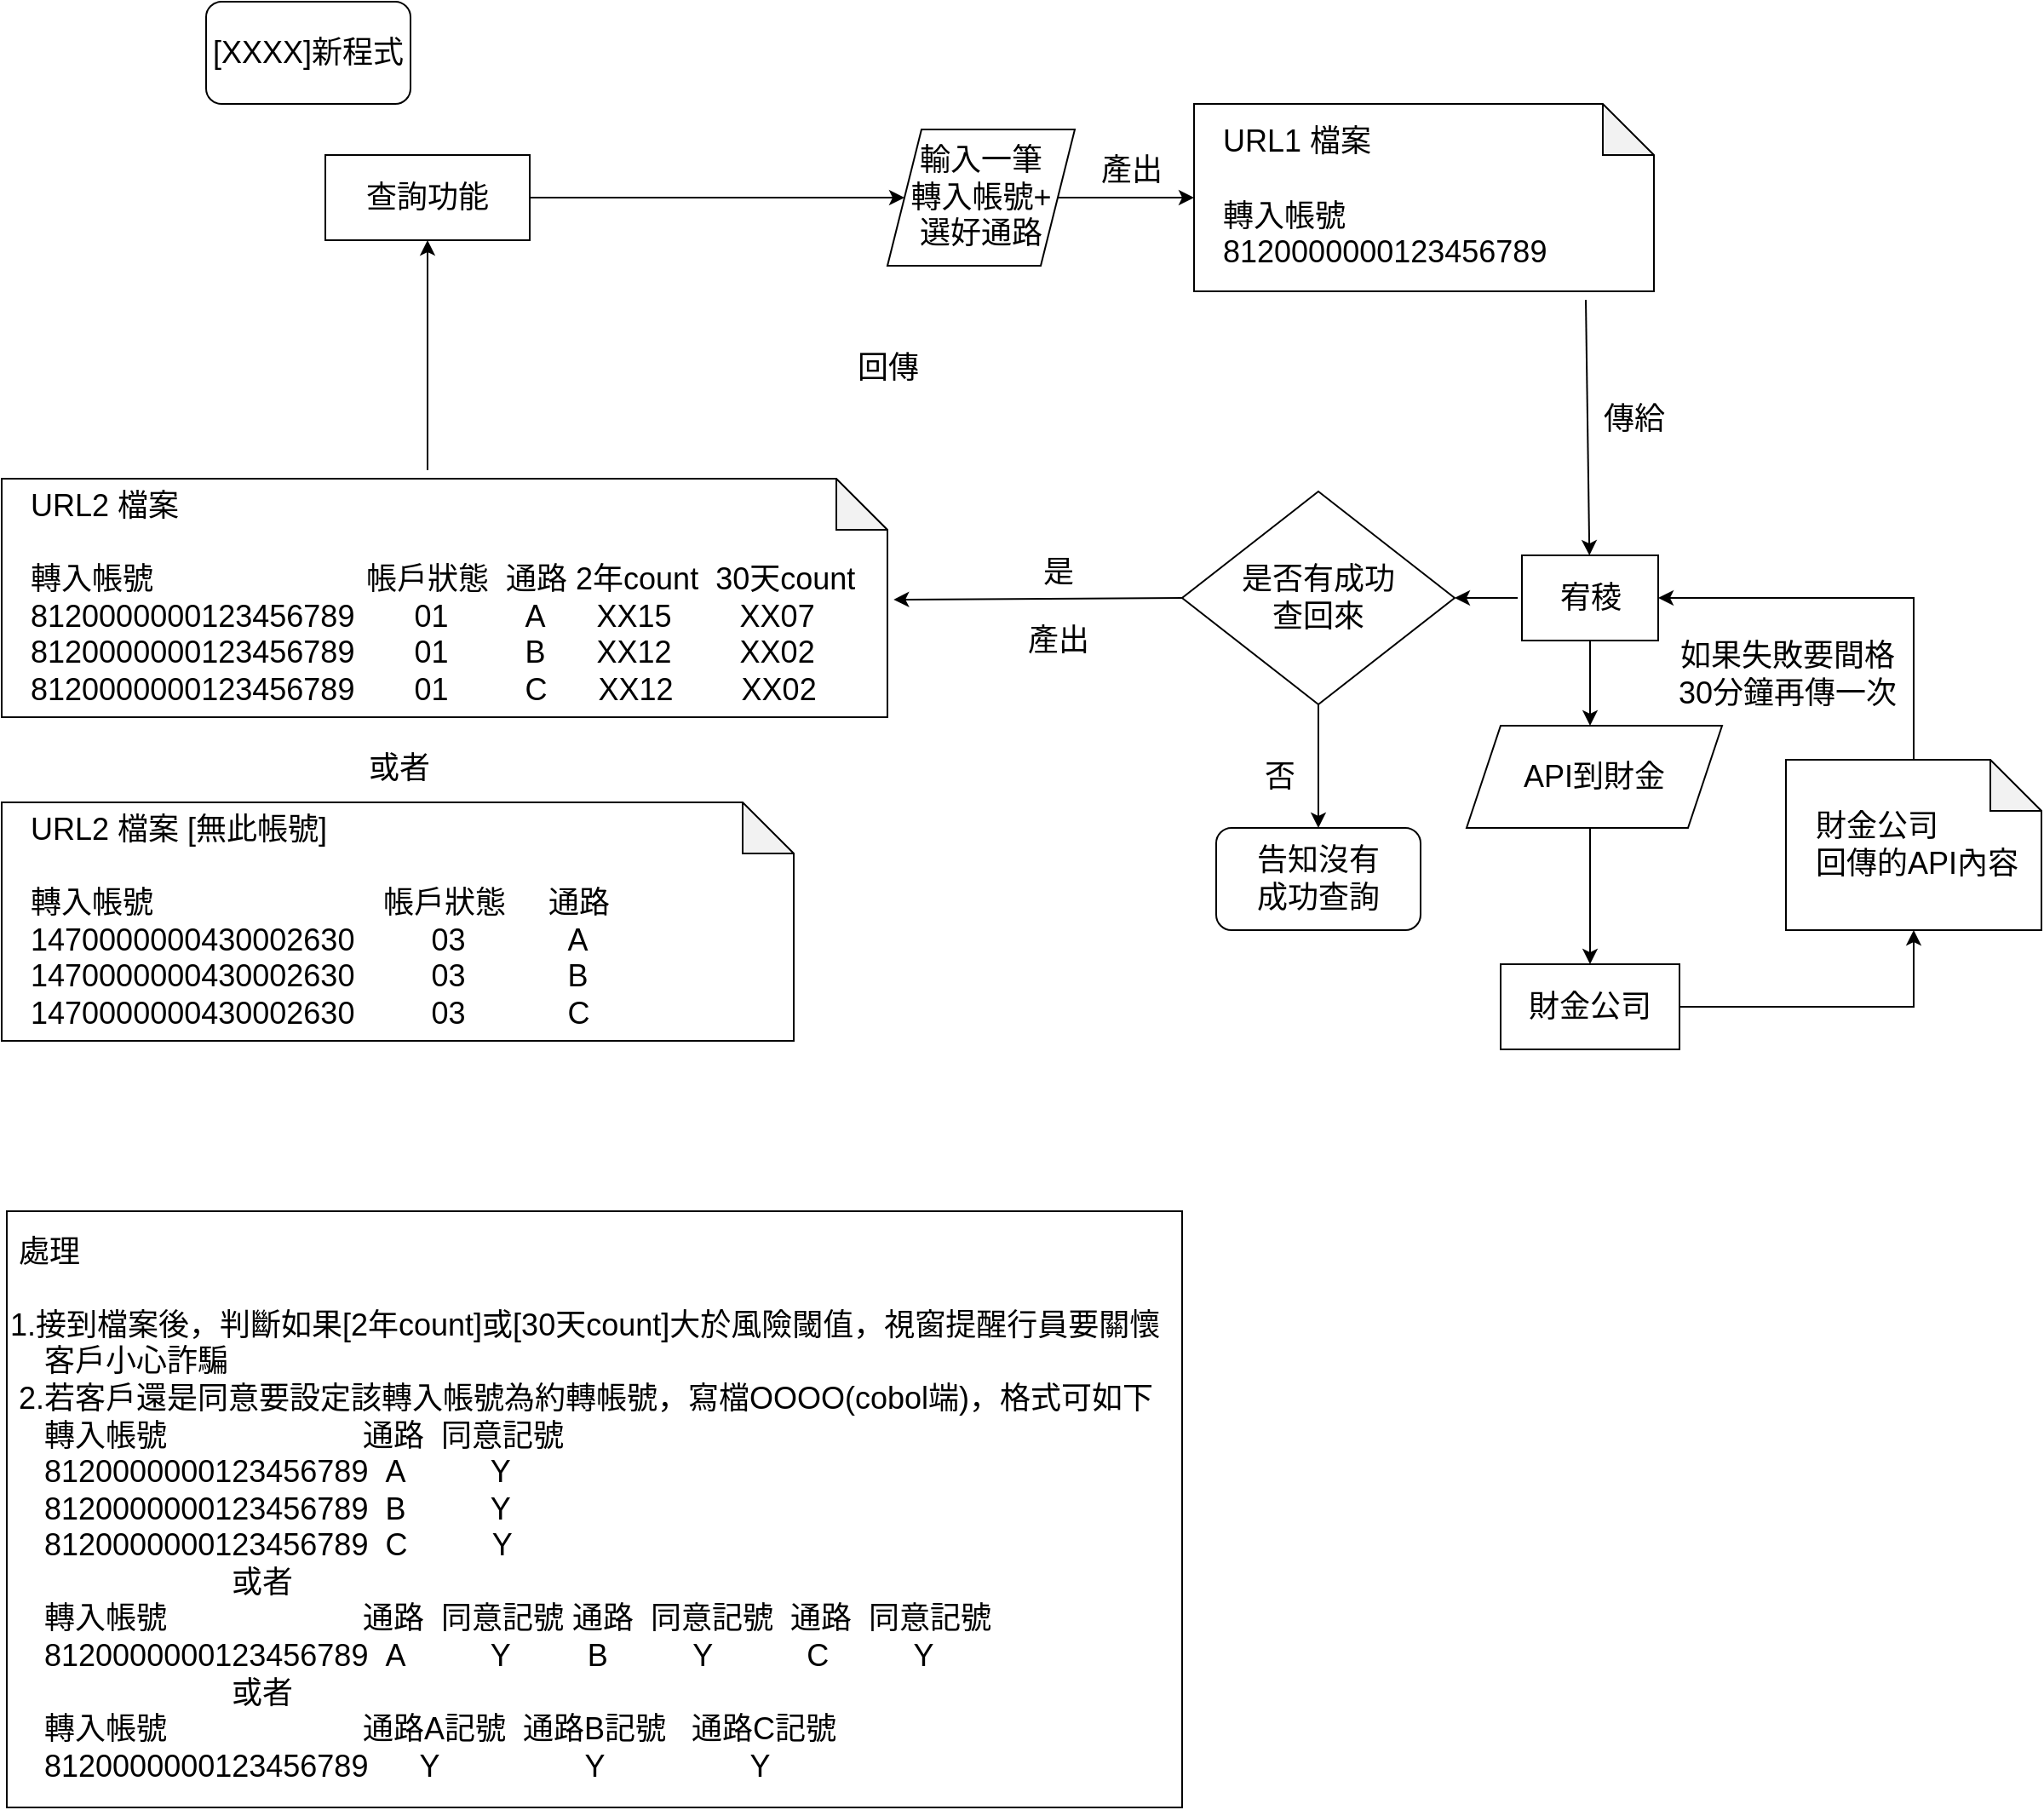 <mxfile version="22.1.3" type="github" pages="6">
  <diagram name="查詢" id="aA_uW0eg3kEJU7qytOSy">
    <mxGraphModel dx="2261" dy="790" grid="1" gridSize="10" guides="1" tooltips="1" connect="1" arrows="1" fold="1" page="1" pageScale="1" pageWidth="827" pageHeight="1169" math="0" shadow="0">
      <root>
        <mxCell id="0" />
        <mxCell id="1" parent="0" />
        <mxCell id="AnH1oupO0DnIHsFvmvpk-1" value="&lt;font style=&quot;font-size: 18px;&quot;&gt;[XXXX]新程式&lt;/font&gt;" style="rounded=1;whiteSpace=wrap;html=1;" vertex="1" parent="1">
          <mxGeometry x="-590" y="60" width="120" height="60" as="geometry" />
        </mxCell>
        <mxCell id="AnH1oupO0DnIHsFvmvpk-2" value="&lt;font style=&quot;font-size: 18px;&quot;&gt;查詢功能&lt;/font&gt;" style="rounded=0;whiteSpace=wrap;html=1;" vertex="1" parent="1">
          <mxGeometry x="-520" y="150" width="120" height="50" as="geometry" />
        </mxCell>
        <mxCell id="AnH1oupO0DnIHsFvmvpk-3" value="&lt;font style=&quot;font-size: 18px;&quot;&gt;輸入一筆&lt;br&gt;轉入帳號+&lt;br&gt;選好通路&lt;/font&gt;" style="shape=parallelogram;perimeter=parallelogramPerimeter;whiteSpace=wrap;html=1;fixedSize=1;" vertex="1" parent="1">
          <mxGeometry x="-190" y="135" width="110" height="80" as="geometry" />
        </mxCell>
        <mxCell id="AnH1oupO0DnIHsFvmvpk-4" value="" style="endArrow=classic;html=1;rounded=0;exitX=1;exitY=0.5;exitDx=0;exitDy=0;" edge="1" parent="1" source="AnH1oupO0DnIHsFvmvpk-2" target="AnH1oupO0DnIHsFvmvpk-3">
          <mxGeometry width="50" height="50" relative="1" as="geometry">
            <mxPoint y="375" as="sourcePoint" />
            <mxPoint x="50" y="325" as="targetPoint" />
          </mxGeometry>
        </mxCell>
        <mxCell id="AnH1oupO0DnIHsFvmvpk-5" value="&lt;font style=&quot;font-size: 18px;&quot;&gt;&amp;nbsp; &amp;nbsp;URL1 檔案&lt;br&gt;&lt;br&gt;&amp;nbsp; &amp;nbsp;轉入帳號&lt;br&gt;&amp;nbsp; &amp;nbsp;8120000000123456789&lt;/font&gt;" style="shape=note;whiteSpace=wrap;html=1;backgroundOutline=1;darkOpacity=0.05;align=left;" vertex="1" parent="1">
          <mxGeometry x="-10" y="120" width="270" height="110" as="geometry" />
        </mxCell>
        <mxCell id="AnH1oupO0DnIHsFvmvpk-6" value="" style="endArrow=classic;html=1;rounded=0;exitX=1;exitY=0.5;exitDx=0;exitDy=0;" edge="1" parent="1" source="AnH1oupO0DnIHsFvmvpk-3" target="AnH1oupO0DnIHsFvmvpk-5">
          <mxGeometry width="50" height="50" relative="1" as="geometry">
            <mxPoint y="365" as="sourcePoint" />
            <mxPoint x="50" y="315" as="targetPoint" />
          </mxGeometry>
        </mxCell>
        <mxCell id="AnH1oupO0DnIHsFvmvpk-7" value="&lt;font style=&quot;font-size: 18px;&quot;&gt;產出&lt;/font&gt;" style="text;html=1;align=center;verticalAlign=middle;resizable=0;points=[];autosize=1;strokeColor=none;fillColor=none;" vertex="1" parent="1">
          <mxGeometry x="-77" y="139" width="60" height="40" as="geometry" />
        </mxCell>
        <mxCell id="AnH1oupO0DnIHsFvmvpk-10" value="&lt;span style=&quot;font-size: 18px;&quot;&gt;API到財金&lt;/span&gt;" style="shape=parallelogram;perimeter=parallelogramPerimeter;whiteSpace=wrap;html=1;fixedSize=1;" vertex="1" parent="1">
          <mxGeometry x="150" y="485" width="150" height="60" as="geometry" />
        </mxCell>
        <mxCell id="AnH1oupO0DnIHsFvmvpk-15" value="&lt;font style=&quot;font-size: 18px;&quot;&gt;財金公司&lt;/font&gt;" style="rounded=0;whiteSpace=wrap;html=1;" vertex="1" parent="1">
          <mxGeometry x="170" y="625" width="105" height="50" as="geometry" />
        </mxCell>
        <mxCell id="AnH1oupO0DnIHsFvmvpk-16" value="&lt;span style=&quot;font-size: 18px;&quot;&gt;&amp;nbsp; &amp;nbsp;財金公司&lt;br&gt;&amp;nbsp; &amp;nbsp;回傳的API內容&lt;/span&gt;" style="shape=note;whiteSpace=wrap;html=1;backgroundOutline=1;darkOpacity=0.05;align=left;" vertex="1" parent="1">
          <mxGeometry x="337.5" y="505" width="150" height="100" as="geometry" />
        </mxCell>
        <mxCell id="AnH1oupO0DnIHsFvmvpk-17" value="" style="endArrow=classic;html=1;rounded=0;exitX=1;exitY=0.5;exitDx=0;exitDy=0;entryX=0.5;entryY=1;entryDx=0;entryDy=0;entryPerimeter=0;" edge="1" parent="1" source="AnH1oupO0DnIHsFvmvpk-15" target="AnH1oupO0DnIHsFvmvpk-16">
          <mxGeometry width="50" height="50" relative="1" as="geometry">
            <mxPoint x="97.5" y="575" as="sourcePoint" />
            <mxPoint x="147.5" y="525" as="targetPoint" />
            <Array as="points">
              <mxPoint x="412.5" y="650" />
            </Array>
          </mxGeometry>
        </mxCell>
        <mxCell id="AnH1oupO0DnIHsFvmvpk-18" value="" style="endArrow=classic;html=1;rounded=0;exitX=0.5;exitY=1;exitDx=0;exitDy=0;" edge="1" parent="1" target="AnH1oupO0DnIHsFvmvpk-15">
          <mxGeometry width="50" height="50" relative="1" as="geometry">
            <mxPoint x="222.5" y="545" as="sourcePoint" />
            <mxPoint x="147.5" y="525" as="targetPoint" />
          </mxGeometry>
        </mxCell>
        <mxCell id="AnH1oupO0DnIHsFvmvpk-22" value="&lt;font style=&quot;font-size: 18px;&quot;&gt;宥稜&lt;/font&gt;" style="rounded=0;whiteSpace=wrap;html=1;" vertex="1" parent="1">
          <mxGeometry x="182.5" y="385" width="80" height="50" as="geometry" />
        </mxCell>
        <mxCell id="AnH1oupO0DnIHsFvmvpk-24" value="" style="endArrow=classic;html=1;rounded=0;exitX=0.5;exitY=1;exitDx=0;exitDy=0;entryX=0.5;entryY=0;entryDx=0;entryDy=0;" edge="1" parent="1" source="AnH1oupO0DnIHsFvmvpk-22">
          <mxGeometry width="50" height="50" relative="1" as="geometry">
            <mxPoint x="97.5" y="475" as="sourcePoint" />
            <mxPoint x="222.5" y="485" as="targetPoint" />
          </mxGeometry>
        </mxCell>
        <mxCell id="AnH1oupO0DnIHsFvmvpk-26" value="" style="endArrow=classic;html=1;rounded=0;" edge="1" parent="1" target="AnH1oupO0DnIHsFvmvpk-22">
          <mxGeometry width="50" height="50" relative="1" as="geometry">
            <mxPoint x="220" y="235" as="sourcePoint" />
            <mxPoint x="50" y="425" as="targetPoint" />
          </mxGeometry>
        </mxCell>
        <mxCell id="AnH1oupO0DnIHsFvmvpk-27" value="" style="endArrow=classic;html=1;rounded=0;exitX=0.5;exitY=0;exitDx=0;exitDy=0;exitPerimeter=0;entryX=1;entryY=0.5;entryDx=0;entryDy=0;" edge="1" parent="1" source="AnH1oupO0DnIHsFvmvpk-16" target="AnH1oupO0DnIHsFvmvpk-22">
          <mxGeometry width="50" height="50" relative="1" as="geometry">
            <mxPoint x="97.5" y="475" as="sourcePoint" />
            <mxPoint x="147.5" y="425" as="targetPoint" />
            <Array as="points">
              <mxPoint x="412.5" y="410" />
            </Array>
          </mxGeometry>
        </mxCell>
        <mxCell id="AnH1oupO0DnIHsFvmvpk-28" value="&lt;font style=&quot;font-size: 18px;&quot;&gt;&amp;nbsp; &amp;nbsp;URL2 檔案&lt;br&gt;&lt;br&gt;&amp;nbsp; &amp;nbsp;轉入帳號&amp;nbsp; &amp;nbsp; &amp;nbsp; &amp;nbsp; &amp;nbsp; &amp;nbsp; &amp;nbsp; &amp;nbsp; &amp;nbsp; &amp;nbsp; &amp;nbsp; &amp;nbsp; &amp;nbsp;帳戶狀態&amp;nbsp; 通路 2年count&amp;nbsp; 30天count&lt;br&gt;&amp;nbsp; &amp;nbsp;8120000000123456789&amp;nbsp; &amp;nbsp; &amp;nbsp; &amp;nbsp;01&amp;nbsp; &amp;nbsp; &amp;nbsp; &amp;nbsp; &amp;nbsp;A&amp;nbsp; &amp;nbsp; &amp;nbsp; XX15&amp;nbsp; &amp;nbsp; &amp;nbsp; &amp;nbsp; XX07&lt;br&gt;&amp;nbsp; &amp;nbsp;8120000000123456789&amp;nbsp; &amp;nbsp; &amp;nbsp; &amp;nbsp;01&amp;nbsp; &amp;nbsp; &amp;nbsp; &amp;nbsp; &amp;nbsp;B&amp;nbsp; &amp;nbsp; &amp;nbsp; XX12&amp;nbsp; &amp;nbsp; &amp;nbsp; &amp;nbsp; XX02&lt;br&gt;&amp;nbsp; &amp;nbsp;8120000000123456789&amp;nbsp; &amp;nbsp; &amp;nbsp; &amp;nbsp;01&amp;nbsp; &amp;nbsp; &amp;nbsp; &amp;nbsp; &amp;nbsp;C&amp;nbsp; &amp;nbsp; &amp;nbsp; XX12&amp;nbsp; &amp;nbsp; &amp;nbsp; &amp;nbsp; XX02&lt;br&gt;&lt;/font&gt;" style="shape=note;whiteSpace=wrap;html=1;backgroundOutline=1;darkOpacity=0.05;align=left;" vertex="1" parent="1">
          <mxGeometry x="-710" y="340" width="520" height="140" as="geometry" />
        </mxCell>
        <mxCell id="AnH1oupO0DnIHsFvmvpk-31" value="&lt;font style=&quot;font-size: 18px;&quot;&gt;產出&lt;/font&gt;" style="text;html=1;align=center;verticalAlign=middle;resizable=0;points=[];autosize=1;strokeColor=none;fillColor=none;" vertex="1" parent="1">
          <mxGeometry x="-120" y="414.5" width="60" height="40" as="geometry" />
        </mxCell>
        <mxCell id="AnH1oupO0DnIHsFvmvpk-32" value="" style="endArrow=classic;html=1;rounded=0;entryX=0.5;entryY=1;entryDx=0;entryDy=0;" edge="1" parent="1" target="AnH1oupO0DnIHsFvmvpk-2">
          <mxGeometry width="50" height="50" relative="1" as="geometry">
            <mxPoint x="-460" y="335" as="sourcePoint" />
            <mxPoint x="-160" y="245" as="targetPoint" />
          </mxGeometry>
        </mxCell>
        <mxCell id="AnH1oupO0DnIHsFvmvpk-33" value="&lt;font style=&quot;font-size: 18px;&quot;&gt;回傳&lt;/font&gt;" style="text;html=1;align=center;verticalAlign=middle;resizable=0;points=[];autosize=1;strokeColor=none;fillColor=none;" vertex="1" parent="1">
          <mxGeometry x="-220" y="255" width="60" height="40" as="geometry" />
        </mxCell>
        <mxCell id="AnH1oupO0DnIHsFvmvpk-34" value="&lt;font style=&quot;font-size: 18px;&quot;&gt;傳給&lt;/font&gt;" style="text;html=1;align=center;verticalAlign=middle;resizable=0;points=[];autosize=1;strokeColor=none;fillColor=none;" vertex="1" parent="1">
          <mxGeometry x="217.5" y="285" width="60" height="40" as="geometry" />
        </mxCell>
        <mxCell id="AnH1oupO0DnIHsFvmvpk-36" value="&lt;font style=&quot;font-size: 18px;&quot;&gt;&amp;nbsp;處理&amp;nbsp;&lt;br&gt;&lt;br&gt;1.接到檔案後，判斷如果[&lt;/font&gt;&lt;font style=&quot;font-size: 18px;&quot;&gt;2年count]或[30天count]大於風險閾值，視窗提醒行員要關懷&lt;br&gt;&amp;nbsp; &amp;nbsp; 客戶小心詐騙&lt;br&gt;&amp;nbsp;2.若客戶還是同意要設定該轉入帳號為約轉帳號，寫檔OOOO(cobol端)，格式可如下&lt;br&gt;&amp;nbsp; &amp;nbsp; 轉入帳號&amp;nbsp; &amp;nbsp; &amp;nbsp; &amp;nbsp; &amp;nbsp; &amp;nbsp; &amp;nbsp; &amp;nbsp; &amp;nbsp; &amp;nbsp; &amp;nbsp; &amp;nbsp;通路&amp;nbsp; 同意記號&lt;br style=&quot;border-color: var(--border-color);&quot;&gt;&amp;nbsp; &amp;nbsp; 8120000000123456789&amp;nbsp; A&amp;nbsp; &amp;nbsp; &amp;nbsp; &amp;nbsp; &amp;nbsp; Y&lt;br&gt;&amp;nbsp; &amp;nbsp; 8120000000123456789&amp;nbsp; B&amp;nbsp; &amp;nbsp; &amp;nbsp; &amp;nbsp; &amp;nbsp; Y&lt;br&gt;&amp;nbsp; &amp;nbsp; 8120000000123456789&amp;nbsp; C&amp;nbsp; &amp;nbsp; &amp;nbsp; &amp;nbsp; &amp;nbsp; Y&lt;br&gt;&amp;nbsp; &amp;nbsp; &amp;nbsp; &amp;nbsp; &amp;nbsp; &amp;nbsp; &amp;nbsp; &amp;nbsp; &amp;nbsp; &amp;nbsp; &amp;nbsp; &amp;nbsp; &amp;nbsp; 或者&lt;br&gt;&amp;nbsp; &amp;nbsp; 轉入帳號&amp;nbsp; &amp;nbsp; &amp;nbsp; &amp;nbsp; &amp;nbsp; &amp;nbsp; &amp;nbsp; &amp;nbsp; &amp;nbsp; &amp;nbsp; &amp;nbsp; &amp;nbsp;通路&amp;nbsp; 同意記號 通路&amp;nbsp; 同意記號&amp;nbsp; 通路&amp;nbsp; 同意記號&lt;br style=&quot;border-color: var(--border-color);&quot;&gt;&amp;nbsp; &amp;nbsp; 8120000000123456789&amp;nbsp; A&amp;nbsp; &amp;nbsp; &amp;nbsp; &amp;nbsp; &amp;nbsp; Y&amp;nbsp; &amp;nbsp; &amp;nbsp; &amp;nbsp; &amp;nbsp;B&amp;nbsp; &amp;nbsp; &amp;nbsp; &amp;nbsp; &amp;nbsp; Y&amp;nbsp; &amp;nbsp; &amp;nbsp; &amp;nbsp; &amp;nbsp; &amp;nbsp;C&amp;nbsp; &amp;nbsp; &amp;nbsp; &amp;nbsp; &amp;nbsp; Y&lt;br&gt;&amp;nbsp; &amp;nbsp; &amp;nbsp; &amp;nbsp; &amp;nbsp; &amp;nbsp; &amp;nbsp; &amp;nbsp; &amp;nbsp; &amp;nbsp; &amp;nbsp; &amp;nbsp; &amp;nbsp; 或者&lt;br style=&quot;border-color: var(--border-color);&quot;&gt;&amp;nbsp; &amp;nbsp; 轉入帳號&amp;nbsp; &amp;nbsp; &amp;nbsp; &amp;nbsp; &amp;nbsp; &amp;nbsp; &amp;nbsp; &amp;nbsp; &amp;nbsp; &amp;nbsp; &amp;nbsp; &amp;nbsp;通路A記號&amp;nbsp; 通路B記號&amp;nbsp; &amp;nbsp;通路C記號&lt;br style=&quot;border-color: var(--border-color);&quot;&gt;&amp;nbsp; &amp;nbsp; 8120000000123456789&amp;nbsp; &amp;nbsp; &amp;nbsp; Y&amp;nbsp; &amp;nbsp; &amp;nbsp; &amp;nbsp; &amp;nbsp; &amp;nbsp; &amp;nbsp; &amp;nbsp; &amp;nbsp;Y&amp;nbsp; &amp;nbsp; &amp;nbsp; &amp;nbsp; &amp;nbsp; &amp;nbsp; &amp;nbsp; &amp;nbsp; &amp;nbsp;Y&lt;br&gt;&lt;/font&gt;" style="rounded=0;whiteSpace=wrap;html=1;align=left;" vertex="1" parent="1">
          <mxGeometry x="-707" y="770" width="690" height="350" as="geometry" />
        </mxCell>
        <mxCell id="8cQLbZi9aMfqbQfYCFDS-1" value="&lt;font style=&quot;font-size: 18px;&quot;&gt;如果失敗要間格&lt;br&gt;30分鐘再傳一次&lt;/font&gt;" style="text;html=1;align=center;verticalAlign=middle;resizable=0;points=[];autosize=1;strokeColor=none;fillColor=none;" vertex="1" parent="1">
          <mxGeometry x="262.5" y="425" width="150" height="60" as="geometry" />
        </mxCell>
        <mxCell id="T6uvjn83vaAF82pbPAEG-1" value="&lt;span style=&quot;font-size: 18px;&quot;&gt;是否有成功&lt;br&gt;查回來&lt;/span&gt;" style="rhombus;whiteSpace=wrap;html=1;" vertex="1" parent="1">
          <mxGeometry x="-17" y="347.5" width="160" height="125" as="geometry" />
        </mxCell>
        <mxCell id="T6uvjn83vaAF82pbPAEG-2" value="" style="endArrow=classic;html=1;rounded=0;entryX=1;entryY=0.5;entryDx=0;entryDy=0;" edge="1" parent="1" target="T6uvjn83vaAF82pbPAEG-1">
          <mxGeometry width="50" height="50" relative="1" as="geometry">
            <mxPoint x="180" y="410" as="sourcePoint" />
            <mxPoint x="200" y="395" as="targetPoint" />
          </mxGeometry>
        </mxCell>
        <mxCell id="T6uvjn83vaAF82pbPAEG-3" value="" style="endArrow=classic;html=1;rounded=0;exitX=0;exitY=0.5;exitDx=0;exitDy=0;entryX=1.007;entryY=0.507;entryDx=0;entryDy=0;entryPerimeter=0;" edge="1" parent="1" source="T6uvjn83vaAF82pbPAEG-1" target="AnH1oupO0DnIHsFvmvpk-28">
          <mxGeometry width="50" height="50" relative="1" as="geometry">
            <mxPoint x="150" y="445" as="sourcePoint" />
            <mxPoint x="200" y="395" as="targetPoint" />
          </mxGeometry>
        </mxCell>
        <mxCell id="T6uvjn83vaAF82pbPAEG-5" value="&lt;font style=&quot;font-size: 18px;&quot;&gt;是&lt;/font&gt;" style="text;html=1;align=center;verticalAlign=middle;resizable=0;points=[];autosize=1;strokeColor=none;fillColor=none;" vertex="1" parent="1">
          <mxGeometry x="-110" y="374.5" width="40" height="40" as="geometry" />
        </mxCell>
        <mxCell id="T6uvjn83vaAF82pbPAEG-7" value="&lt;font style=&quot;font-size: 18px;&quot;&gt;否&lt;/font&gt;" style="text;html=1;align=center;verticalAlign=middle;resizable=0;points=[];autosize=1;strokeColor=none;fillColor=none;" vertex="1" parent="1">
          <mxGeometry x="20" y="495" width="40" height="40" as="geometry" />
        </mxCell>
        <mxCell id="kdfmLrERJRYx7rnMJswf-1" value="&lt;font style=&quot;font-size: 18px;&quot;&gt;告知沒有&lt;br&gt;成功查詢&lt;/font&gt;" style="rounded=1;whiteSpace=wrap;html=1;" vertex="1" parent="1">
          <mxGeometry x="3" y="545" width="120" height="60" as="geometry" />
        </mxCell>
        <mxCell id="kdfmLrERJRYx7rnMJswf-2" value="" style="endArrow=classic;html=1;rounded=0;exitX=0.5;exitY=1;exitDx=0;exitDy=0;" edge="1" parent="1" source="T6uvjn83vaAF82pbPAEG-1" target="kdfmLrERJRYx7rnMJswf-1">
          <mxGeometry width="50" height="50" relative="1" as="geometry">
            <mxPoint x="-220" y="510" as="sourcePoint" />
            <mxPoint x="-170" y="460" as="targetPoint" />
          </mxGeometry>
        </mxCell>
        <mxCell id="PnK-xn6jqdGDHFiqgJeW-1" value="&lt;font style=&quot;font-size: 18px;&quot;&gt;&amp;nbsp; &amp;nbsp;URL2 檔案 [無此帳號]&lt;br&gt;&lt;br&gt;&amp;nbsp; &amp;nbsp;轉入帳號&amp;nbsp; &amp;nbsp; &amp;nbsp; &amp;nbsp; &amp;nbsp; &amp;nbsp; &amp;nbsp; &amp;nbsp; &amp;nbsp; &amp;nbsp; &amp;nbsp; &amp;nbsp; &amp;nbsp; &amp;nbsp;帳戶狀態&amp;nbsp; &amp;nbsp; &amp;nbsp;通路&amp;nbsp;&lt;br&gt;&amp;nbsp; &amp;nbsp;1470000000430002630&amp;nbsp; &amp;nbsp; &amp;nbsp; &amp;nbsp; &amp;nbsp;03&amp;nbsp; &amp;nbsp; &amp;nbsp; &amp;nbsp; &amp;nbsp; &amp;nbsp; A&amp;nbsp; &amp;nbsp; &amp;nbsp;&amp;nbsp;&lt;br&gt;&amp;nbsp; &amp;nbsp;1470000000430002630&amp;nbsp; &amp;nbsp; &amp;nbsp; &amp;nbsp; &amp;nbsp;03&amp;nbsp; &amp;nbsp; &amp;nbsp; &amp;nbsp; &amp;nbsp; &amp;nbsp; B&amp;nbsp; &amp;nbsp; &amp;nbsp;&amp;nbsp;&lt;br&gt;&amp;nbsp; &amp;nbsp;1470000000430002630&amp;nbsp; &amp;nbsp; &amp;nbsp; &amp;nbsp; &amp;nbsp;03&amp;nbsp; &amp;nbsp; &amp;nbsp; &amp;nbsp; &amp;nbsp; &amp;nbsp; C&amp;nbsp; &amp;nbsp; &amp;nbsp;&amp;nbsp;&lt;br&gt;&lt;/font&gt;" style="shape=note;whiteSpace=wrap;html=1;backgroundOutline=1;darkOpacity=0.05;align=left;" vertex="1" parent="1">
          <mxGeometry x="-710" y="530" width="465" height="140" as="geometry" />
        </mxCell>
        <mxCell id="N_UUsgjcjUcA7mN31yRW-1" value="&lt;font style=&quot;font-size: 18px;&quot;&gt;或者&lt;/font&gt;" style="text;html=1;align=center;verticalAlign=middle;resizable=0;points=[];autosize=1;strokeColor=none;fillColor=none;" vertex="1" parent="1">
          <mxGeometry x="-507.5" y="490" width="60" height="40" as="geometry" />
        </mxCell>
      </root>
    </mxGraphModel>
  </diagram>
  <diagram id="mEsjwV_ezP2OFXAFKCF-" name="被查詢">
    <mxGraphModel dx="1434" dy="790" grid="1" gridSize="10" guides="1" tooltips="1" connect="1" arrows="1" fold="1" page="1" pageScale="1" pageWidth="827" pageHeight="1169" math="0" shadow="0">
      <root>
        <mxCell id="0" />
        <mxCell id="1" parent="0" />
        <mxCell id="oIIlploPoPYVGfda5TJn-1" value="&lt;font style=&quot;font-size: 18px;&quot;&gt;被查詢&lt;/font&gt;" style="rounded=0;whiteSpace=wrap;html=1;" vertex="1" parent="1">
          <mxGeometry x="30" y="20" width="120" height="50" as="geometry" />
        </mxCell>
        <mxCell id="tD_ngec6LgnPbNnejALv-1" value="&lt;font style=&quot;font-size: 18px;&quot;&gt;宥稜&lt;/font&gt;" style="rounded=0;whiteSpace=wrap;html=1;" vertex="1" parent="1">
          <mxGeometry x="67" y="100" width="80" height="50" as="geometry" />
        </mxCell>
        <mxCell id="R_vBmMJ-mkAL87Fn-o_a-1" value="&lt;font style=&quot;font-size: 18px;&quot;&gt;&amp;nbsp; &amp;nbsp;URL2 檔案&lt;br&gt;&lt;br&gt;&amp;nbsp; &amp;nbsp;轉入帳號&amp;nbsp; &amp;nbsp; &amp;nbsp; &amp;nbsp; &amp;nbsp; &amp;nbsp; &amp;nbsp; &amp;nbsp; &amp;nbsp; &amp;nbsp; &amp;nbsp; &amp;nbsp; &amp;nbsp; 通路&lt;br&gt;&amp;nbsp; &amp;nbsp;1470000000430002630&amp;nbsp; &amp;nbsp; A&lt;br&gt;&amp;nbsp; &amp;nbsp;1470000000430002630&amp;nbsp; &amp;nbsp; B&lt;br&gt;&lt;br&gt;&lt;/font&gt;" style="shape=note;whiteSpace=wrap;html=1;backgroundOutline=1;darkOpacity=0.05;align=left;" vertex="1" parent="1">
          <mxGeometry x="210" y="60" width="310" height="130" as="geometry" />
        </mxCell>
        <mxCell id="R_vBmMJ-mkAL87Fn-o_a-2" value="" style="endArrow=classic;html=1;rounded=0;exitX=1;exitY=0.5;exitDx=0;exitDy=0;entryX=0;entryY=0.5;entryDx=0;entryDy=0;entryPerimeter=0;" edge="1" parent="1" source="tD_ngec6LgnPbNnejALv-1" target="R_vBmMJ-mkAL87Fn-o_a-1">
          <mxGeometry width="50" height="50" relative="1" as="geometry">
            <mxPoint x="360" y="230" as="sourcePoint" />
            <mxPoint x="410" y="180" as="targetPoint" />
          </mxGeometry>
        </mxCell>
        <mxCell id="87DKSXG-iWMGE0NrwMBL-1" value="&lt;font style=&quot;font-size: 18px;&quot;&gt;產出&lt;/font&gt;" style="text;html=1;align=center;verticalAlign=middle;resizable=0;points=[];autosize=1;strokeColor=none;fillColor=none;" vertex="1" parent="1">
          <mxGeometry x="147" y="90" width="60" height="40" as="geometry" />
        </mxCell>
        <mxCell id="gdJJMOHuvmqQ4putd6Vw-1" value="&lt;font style=&quot;font-size: 18px;&quot;&gt;凡君[XXXX]程式&lt;/font&gt;" style="rounded=0;whiteSpace=wrap;html=1;" vertex="1" parent="1">
          <mxGeometry x="290" y="240" width="150" height="50" as="geometry" />
        </mxCell>
        <mxCell id="K50zkZ4xStyIB2KJWPWU-1" value="&lt;font style=&quot;font-size: 18px;&quot;&gt;&amp;nbsp; &amp;nbsp;COBOL 有記錄兩年內設定約轉日期的檔案&lt;br&gt;&lt;br&gt;&amp;nbsp; &amp;nbsp;轉入帳號&amp;nbsp; &amp;nbsp; &amp;nbsp; &amp;nbsp; &amp;nbsp; &amp;nbsp; &amp;nbsp; &amp;nbsp; &amp;nbsp; &amp;nbsp; &amp;nbsp; &amp;nbsp; &amp;nbsp;通路&amp;nbsp; &amp;nbsp;轉出帳號&amp;nbsp; &amp;nbsp; &amp;nbsp; &amp;nbsp; &amp;nbsp; &amp;nbsp; &amp;nbsp; &amp;nbsp; &amp;nbsp; &amp;nbsp; &amp;nbsp; &amp;nbsp; &amp;nbsp; &amp;nbsp;約定日期&amp;nbsp; &amp;nbsp;成功通報&lt;br&gt;&amp;nbsp; &amp;nbsp;1470000000430002630&amp;nbsp; &amp;nbsp;A&amp;nbsp; &amp;nbsp; &amp;nbsp; 8220000487154657891&amp;nbsp; &amp;nbsp; 1121118&amp;nbsp; &amp;nbsp; &amp;nbsp; &amp;nbsp; &amp;nbsp;Y&lt;br&gt;&amp;nbsp; &amp;nbsp;1470000000430002630&amp;nbsp; &amp;nbsp;B&amp;nbsp; &amp;nbsp; &amp;nbsp; 8220000487154657891&amp;nbsp; &amp;nbsp; 1121119&amp;nbsp; &amp;nbsp; &amp;nbsp; &amp;nbsp; &amp;nbsp;Y&lt;br&gt;&amp;nbsp; &amp;nbsp; ......&lt;br&gt;&lt;/font&gt;" style="shape=note;whiteSpace=wrap;html=1;backgroundOutline=1;darkOpacity=0.05;align=left;" vertex="1" parent="1">
          <mxGeometry x="670" y="175" width="660" height="170" as="geometry" />
        </mxCell>
        <mxCell id="K50zkZ4xStyIB2KJWPWU-2" value="&lt;font style=&quot;font-size: 18px;&quot;&gt;&amp;nbsp; &amp;nbsp;URL1 檔案 [成功]&lt;br&gt;&lt;br&gt;&amp;nbsp; &amp;nbsp;轉入帳號&amp;nbsp; &amp;nbsp; &amp;nbsp; &amp;nbsp; &amp;nbsp; &amp;nbsp; &amp;nbsp; &amp;nbsp; &amp;nbsp; &amp;nbsp; &amp;nbsp; &amp;nbsp; &amp;nbsp; &amp;nbsp;帳戶狀態&amp;nbsp; &amp;nbsp; &amp;nbsp;通路 2年count&amp;nbsp; 30天count&lt;br&gt;&amp;nbsp; &amp;nbsp;1470000000430002630&amp;nbsp; &amp;nbsp; &amp;nbsp; &amp;nbsp; &amp;nbsp;01&amp;nbsp; &amp;nbsp; &amp;nbsp; &amp;nbsp; &amp;nbsp; &amp;nbsp; A&amp;nbsp; &amp;nbsp; &amp;nbsp; XX15&amp;nbsp; &amp;nbsp; &amp;nbsp; &amp;nbsp; XX07&lt;br&gt;&amp;nbsp; &amp;nbsp;1470000000430002630&amp;nbsp; &amp;nbsp; &amp;nbsp; &amp;nbsp; &amp;nbsp;01&amp;nbsp; &amp;nbsp; &amp;nbsp; &amp;nbsp; &amp;nbsp; &amp;nbsp; B&amp;nbsp; &amp;nbsp; &amp;nbsp; XX12&amp;nbsp; &amp;nbsp; &amp;nbsp; &amp;nbsp; XX02&lt;br&gt;&amp;nbsp; &amp;nbsp;1470000000430002630&amp;nbsp; &amp;nbsp; &amp;nbsp; &amp;nbsp; &amp;nbsp;01&amp;nbsp; &amp;nbsp; &amp;nbsp; &amp;nbsp; &amp;nbsp; &amp;nbsp; C&amp;nbsp; &amp;nbsp; &amp;nbsp; XX12&amp;nbsp; &amp;nbsp; &amp;nbsp; &amp;nbsp; XX02&lt;br&gt;&lt;/font&gt;" style="shape=note;whiteSpace=wrap;html=1;backgroundOutline=1;darkOpacity=0.05;align=left;" vertex="1" parent="1">
          <mxGeometry x="665" y="445" width="590" height="140" as="geometry" />
        </mxCell>
        <mxCell id="K50zkZ4xStyIB2KJWPWU-3" value="&lt;font style=&quot;font-size: 18px;&quot;&gt;&amp;nbsp; &amp;nbsp;URL1 檔案 [失敗-無此帳號]&lt;br&gt;&lt;br&gt;&amp;nbsp; &amp;nbsp;轉入帳號&amp;nbsp; &amp;nbsp; &amp;nbsp; &amp;nbsp; &amp;nbsp; &amp;nbsp; &amp;nbsp; &amp;nbsp; &amp;nbsp; &amp;nbsp; &amp;nbsp; &amp;nbsp; &amp;nbsp; &amp;nbsp;帳戶狀態&amp;nbsp; &amp;nbsp; &amp;nbsp;通路&amp;nbsp;&lt;br&gt;&amp;nbsp; &amp;nbsp;1470000000430002630&amp;nbsp; &amp;nbsp; &amp;nbsp; &amp;nbsp; &amp;nbsp;03&amp;nbsp; &amp;nbsp; &amp;nbsp; &amp;nbsp; &amp;nbsp; &amp;nbsp; A&amp;nbsp; &amp;nbsp; &amp;nbsp;&amp;nbsp;&lt;br&gt;&amp;nbsp; &amp;nbsp;1470000000430002630&amp;nbsp; &amp;nbsp; &amp;nbsp; &amp;nbsp; &amp;nbsp;03&amp;nbsp; &amp;nbsp; &amp;nbsp; &amp;nbsp; &amp;nbsp; &amp;nbsp; B&amp;nbsp; &amp;nbsp; &amp;nbsp;&amp;nbsp;&lt;br&gt;&amp;nbsp; &amp;nbsp;1470000000430002630&amp;nbsp; &amp;nbsp; &amp;nbsp; &amp;nbsp; &amp;nbsp;03&amp;nbsp; &amp;nbsp; &amp;nbsp; &amp;nbsp; &amp;nbsp; &amp;nbsp; C&amp;nbsp; &amp;nbsp; &amp;nbsp;&amp;nbsp;&lt;br&gt;&lt;/font&gt;" style="shape=note;whiteSpace=wrap;html=1;backgroundOutline=1;darkOpacity=0.05;align=left;" vertex="1" parent="1">
          <mxGeometry x="670" y="650" width="465" height="140" as="geometry" />
        </mxCell>
        <mxCell id="K50zkZ4xStyIB2KJWPWU-4" value="" style="endArrow=classic;html=1;rounded=0;exitX=1;exitY=0.5;exitDx=0;exitDy=0;entryX=-0.002;entryY=0.541;entryDx=0;entryDy=0;entryPerimeter=0;" edge="1" parent="1" source="gdJJMOHuvmqQ4putd6Vw-1" target="K50zkZ4xStyIB2KJWPWU-1">
          <mxGeometry width="50" height="50" relative="1" as="geometry">
            <mxPoint x="630" y="330" as="sourcePoint" />
            <mxPoint x="680" y="280" as="targetPoint" />
          </mxGeometry>
        </mxCell>
        <mxCell id="K50zkZ4xStyIB2KJWPWU-5" value="" style="endArrow=classic;html=1;rounded=0;exitX=0.5;exitY=1;exitDx=0;exitDy=0;exitPerimeter=0;" edge="1" parent="1" source="R_vBmMJ-mkAL87Fn-o_a-1" target="gdJJMOHuvmqQ4putd6Vw-1">
          <mxGeometry width="50" height="50" relative="1" as="geometry">
            <mxPoint x="630" y="330" as="sourcePoint" />
            <mxPoint x="680" y="280" as="targetPoint" />
          </mxGeometry>
        </mxCell>
        <mxCell id="K50zkZ4xStyIB2KJWPWU-6" value="&lt;font style=&quot;font-size: 18px;&quot;&gt;計算&lt;/font&gt;" style="text;html=1;align=center;verticalAlign=middle;resizable=0;points=[];autosize=1;strokeColor=none;fillColor=none;" vertex="1" parent="1">
          <mxGeometry x="520" y="230" width="60" height="40" as="geometry" />
        </mxCell>
        <mxCell id="K50zkZ4xStyIB2KJWPWU-7" value="" style="endArrow=classic;html=1;rounded=0;exitX=0.5;exitY=1;exitDx=0;exitDy=0;exitPerimeter=0;entryX=0.5;entryY=0;entryDx=0;entryDy=0;entryPerimeter=0;" edge="1" parent="1" source="K50zkZ4xStyIB2KJWPWU-1" target="K50zkZ4xStyIB2KJWPWU-2">
          <mxGeometry width="50" height="50" relative="1" as="geometry">
            <mxPoint x="630" y="460" as="sourcePoint" />
            <mxPoint x="680" y="410" as="targetPoint" />
          </mxGeometry>
        </mxCell>
        <mxCell id="K50zkZ4xStyIB2KJWPWU-8" value="&lt;font style=&quot;font-size: 18px;&quot;&gt;產出&lt;/font&gt;" style="text;html=1;align=center;verticalAlign=middle;resizable=0;points=[];autosize=1;strokeColor=none;fillColor=none;" vertex="1" parent="1">
          <mxGeometry x="900" y="390" width="60" height="40" as="geometry" />
        </mxCell>
        <mxCell id="K50zkZ4xStyIB2KJWPWU-10" value="&lt;font style=&quot;font-size: 18px;&quot;&gt;或者&lt;/font&gt;" style="text;html=1;align=center;verticalAlign=middle;resizable=0;points=[];autosize=1;strokeColor=none;fillColor=none;" vertex="1" parent="1">
          <mxGeometry x="900" y="600" width="60" height="40" as="geometry" />
        </mxCell>
        <mxCell id="K50zkZ4xStyIB2KJWPWU-11" value="" style="endArrow=classic;html=1;rounded=0;exitX=0;exitY=0.5;exitDx=0;exitDy=0;exitPerimeter=0;entryX=0.5;entryY=1;entryDx=0;entryDy=0;" edge="1" parent="1" source="K50zkZ4xStyIB2KJWPWU-3" target="tD_ngec6LgnPbNnejALv-1">
          <mxGeometry width="50" height="50" relative="1" as="geometry">
            <mxPoint x="630" y="460" as="sourcePoint" />
            <mxPoint x="680" y="410" as="targetPoint" />
            <Array as="points">
              <mxPoint x="110" y="720" />
            </Array>
          </mxGeometry>
        </mxCell>
        <mxCell id="K50zkZ4xStyIB2KJWPWU-12" value="&lt;span style=&quot;font-size: 18px;&quot;&gt;回傳&lt;/span&gt;" style="text;html=1;align=center;verticalAlign=middle;resizable=0;points=[];autosize=1;strokeColor=none;fillColor=none;" vertex="1" parent="1">
          <mxGeometry x="460" y="685" width="60" height="40" as="geometry" />
        </mxCell>
      </root>
    </mxGraphModel>
  </diagram>
  <diagram id="WTJWd1q82BsqWL_5RCvh" name="取消通報(立即生效)">
    <mxGraphModel dx="1434" dy="790" grid="1" gridSize="10" guides="1" tooltips="1" connect="1" arrows="1" fold="1" page="1" pageScale="1" pageWidth="827" pageHeight="1169" math="0" shadow="0">
      <root>
        <mxCell id="0" />
        <mxCell id="1" parent="0" />
        <mxCell id="PMnJmvnpoVkH5CgPOgLw-1" value="&lt;font style=&quot;font-size: 18px;&quot;&gt;取消通報&lt;/font&gt;" style="rounded=0;whiteSpace=wrap;html=1;" vertex="1" parent="1">
          <mxGeometry x="30" y="70" width="140" height="50" as="geometry" />
        </mxCell>
        <mxCell id="TRkvp7LGG22LcEMcKuv3-1" value="&lt;font style=&quot;font-size: 18px;&quot;&gt;走立即生效&amp;amp;&lt;br&gt;既有已生效&lt;/font&gt;" style="rounded=0;whiteSpace=wrap;html=1;" vertex="1" parent="1">
          <mxGeometry x="70" y="190" width="130" height="70" as="geometry" />
        </mxCell>
        <mxCell id="TRkvp7LGG22LcEMcKuv3-3" value="&lt;font style=&quot;font-size: 18px;&quot;&gt;新增&lt;/font&gt;" style="rounded=0;whiteSpace=wrap;html=1;" vertex="1" parent="1">
          <mxGeometry x="242" y="143" width="80" height="50" as="geometry" />
        </mxCell>
        <mxCell id="TRkvp7LGG22LcEMcKuv3-4" value="&lt;font style=&quot;font-size: 18px;&quot;&gt;刪除&lt;/font&gt;" style="rounded=0;whiteSpace=wrap;html=1;" vertex="1" parent="1">
          <mxGeometry x="242" y="260" width="80" height="50" as="geometry" />
        </mxCell>
        <mxCell id="ETwR7-3CwuT-axy1UuVz-1" value="" style="endArrow=none;html=1;rounded=0;exitX=1;exitY=0.5;exitDx=0;exitDy=0;entryX=0;entryY=0.5;entryDx=0;entryDy=0;" edge="1" parent="1" source="TRkvp7LGG22LcEMcKuv3-1" target="TRkvp7LGG22LcEMcKuv3-3">
          <mxGeometry width="50" height="50" relative="1" as="geometry">
            <mxPoint x="390" y="360" as="sourcePoint" />
            <mxPoint x="440" y="310" as="targetPoint" />
          </mxGeometry>
        </mxCell>
        <mxCell id="ETwR7-3CwuT-axy1UuVz-2" value="" style="endArrow=none;html=1;rounded=0;exitX=1;exitY=0.5;exitDx=0;exitDy=0;entryX=0;entryY=0.5;entryDx=0;entryDy=0;" edge="1" parent="1" source="TRkvp7LGG22LcEMcKuv3-1" target="TRkvp7LGG22LcEMcKuv3-4">
          <mxGeometry width="50" height="50" relative="1" as="geometry">
            <mxPoint x="390" y="360" as="sourcePoint" />
            <mxPoint x="440" y="310" as="targetPoint" />
          </mxGeometry>
        </mxCell>
        <mxCell id="eAHoarsmTwN2-DJlskgv-1" value="&lt;font style=&quot;font-size: 18px;&quot;&gt;&amp;nbsp; &amp;nbsp;COBOL 有記錄兩年內設定約轉日期的檔案&lt;br&gt;&lt;br&gt;&amp;nbsp; &amp;nbsp;轉入帳號&amp;nbsp; &amp;nbsp; &amp;nbsp; &amp;nbsp; &amp;nbsp; &amp;nbsp; &amp;nbsp; &amp;nbsp; &amp;nbsp; &amp;nbsp; &amp;nbsp; &amp;nbsp; &amp;nbsp;通路&amp;nbsp; &amp;nbsp;轉出帳號&amp;nbsp; &amp;nbsp; &amp;nbsp; &amp;nbsp; &amp;nbsp; &amp;nbsp; &amp;nbsp; &amp;nbsp; &amp;nbsp; &amp;nbsp; &amp;nbsp; &amp;nbsp; &amp;nbsp; &amp;nbsp;約定日期&amp;nbsp; &amp;nbsp;成功通報&lt;br&gt;&amp;nbsp; &amp;nbsp;1470000000430002630&amp;nbsp; &amp;nbsp;A&amp;nbsp; &amp;nbsp; &amp;nbsp; 1470000000430010606&amp;nbsp; &amp;nbsp; 1121118&amp;nbsp; &amp;nbsp; &amp;nbsp; &amp;nbsp; &amp;nbsp;Y&lt;br&gt;&amp;nbsp; &amp;nbsp;1470000000430002630&amp;nbsp; &amp;nbsp;A&amp;nbsp; &amp;nbsp; &amp;nbsp; 1470000000430010606&amp;nbsp; &amp;nbsp; 1121118&amp;nbsp; &amp;nbsp; &amp;nbsp; &amp;nbsp; &amp;nbsp;Y&lt;br&gt;&amp;nbsp; &amp;nbsp;1470000000430002630&amp;nbsp; &amp;nbsp;B&amp;nbsp; &amp;nbsp; &amp;nbsp; 1470000000430010606&amp;nbsp; &amp;nbsp; 1121119&amp;nbsp; &amp;nbsp; &amp;nbsp; &amp;nbsp; &amp;nbsp;Y&lt;br&gt;&amp;nbsp; &amp;nbsp; ......&lt;br&gt;&lt;/font&gt;" style="shape=note;whiteSpace=wrap;html=1;backgroundOutline=1;darkOpacity=0.05;align=left;" vertex="1" parent="1">
          <mxGeometry x="530" y="30" width="660" height="170" as="geometry" />
        </mxCell>
        <mxCell id="eAHoarsmTwN2-DJlskgv-2" value="" style="endArrow=classic;html=1;rounded=0;exitX=1;exitY=0.5;exitDx=0;exitDy=0;entryX=0;entryY=0.5;entryDx=0;entryDy=0;entryPerimeter=0;" edge="1" parent="1" source="TRkvp7LGG22LcEMcKuv3-3" target="eAHoarsmTwN2-DJlskgv-1">
          <mxGeometry width="50" height="50" relative="1" as="geometry">
            <mxPoint x="500" y="360" as="sourcePoint" />
            <mxPoint x="550" y="310" as="targetPoint" />
          </mxGeometry>
        </mxCell>
        <mxCell id="b4UJD3g69g08tbFQMN0A-1" value="&lt;font style=&quot;font-size: 18px;&quot;&gt;直接寫檔&lt;br&gt;約轉日期紀錄&lt;/font&gt;" style="text;html=1;align=center;verticalAlign=middle;resizable=0;points=[];autosize=1;strokeColor=none;fillColor=none;" vertex="1" parent="1">
          <mxGeometry x="322" y="80" width="130" height="60" as="geometry" />
        </mxCell>
        <mxCell id="b4UJD3g69g08tbFQMN0A-5" value="" style="endArrow=classic;html=1;rounded=0;exitX=1;exitY=0.5;exitDx=0;exitDy=0;entryX=0;entryY=0.5;entryDx=0;entryDy=0;" edge="1" parent="1" source="TRkvp7LGG22LcEMcKuv3-4" target="UJr-UzATsoGqz_p946ed-1">
          <mxGeometry width="50" height="50" relative="1" as="geometry">
            <mxPoint x="500" y="350" as="sourcePoint" />
            <mxPoint x="350" y="320" as="targetPoint" />
          </mxGeometry>
        </mxCell>
        <mxCell id="b4UJD3g69g08tbFQMN0A-7" value="&lt;font style=&quot;font-size: 18px;&quot;&gt;不用通報&lt;/font&gt;" style="rounded=1;whiteSpace=wrap;html=1;" vertex="1" parent="1">
          <mxGeometry x="650" y="255" width="120" height="60" as="geometry" />
        </mxCell>
        <mxCell id="b4UJD3g69g08tbFQMN0A-8" value="&lt;font style=&quot;font-size: 18px;&quot;&gt;取消通報&lt;/font&gt;" style="rounded=0;whiteSpace=wrap;html=1;" vertex="1" parent="1">
          <mxGeometry x="425" y="450" width="120" height="60" as="geometry" />
        </mxCell>
        <mxCell id="b4UJD3g69g08tbFQMN0A-11" value="" style="endArrow=classic;html=1;rounded=0;entryX=0;entryY=0.5;entryDx=0;entryDy=0;exitX=1;exitY=0.5;exitDx=0;exitDy=0;" edge="1" parent="1" source="UJr-UzATsoGqz_p946ed-1" target="b4UJD3g69g08tbFQMN0A-7">
          <mxGeometry width="50" height="50" relative="1" as="geometry">
            <mxPoint x="600" y="350" as="sourcePoint" />
            <mxPoint x="550" y="390" as="targetPoint" />
          </mxGeometry>
        </mxCell>
        <mxCell id="b4UJD3g69g08tbFQMN0A-12" value="&lt;span style=&quot;font-size: 18px;&quot;&gt;是&lt;/span&gt;" style="text;html=1;align=center;verticalAlign=middle;resizable=0;points=[];autosize=1;strokeColor=none;fillColor=none;" vertex="1" parent="1">
          <mxGeometry x="490" y="385" width="40" height="40" as="geometry" />
        </mxCell>
        <mxCell id="b4UJD3g69g08tbFQMN0A-13" value="&lt;span style=&quot;font-size: 18px;&quot;&gt;否&lt;/span&gt;" style="text;html=1;align=center;verticalAlign=middle;resizable=0;points=[];autosize=1;strokeColor=none;fillColor=none;" vertex="1" parent="1">
          <mxGeometry x="590" y="252" width="40" height="40" as="geometry" />
        </mxCell>
        <mxCell id="9S3Qlxwm0jhuQ0Tm4rnP-1" value="&lt;font style=&quot;font-size: 18px;&quot;&gt;&amp;nbsp; &amp;nbsp;URL1 檔案&lt;br&gt;&lt;br&gt;&amp;nbsp; &amp;nbsp;轉入帳號&amp;nbsp; &amp;nbsp; &amp;nbsp; &amp;nbsp; &amp;nbsp; &amp;nbsp; &amp;nbsp; &amp;nbsp; &amp;nbsp; &amp;nbsp; &amp;nbsp; &amp;nbsp; &amp;nbsp;通路&amp;nbsp; &amp;nbsp;轉出帳號&lt;br&gt;&amp;nbsp; &amp;nbsp;8110000135482679212&amp;nbsp;&amp;nbsp;&amp;nbsp;&lt;/font&gt;&lt;font style=&quot;font-size: 18px;&quot;&gt;A&amp;nbsp; &amp;nbsp; &amp;nbsp;&amp;nbsp;&lt;/font&gt;&lt;font style=&quot;font-size: 18px;&quot;&gt;1470000000430010606&lt;br&gt;&lt;font style=&quot;border-color: var(--border-color);&quot;&gt;&amp;nbsp; &amp;nbsp;8110000135482679212&amp;nbsp; &amp;nbsp;B&lt;/font&gt;&lt;font style=&quot;border-color: var(--border-color);&quot;&gt;&amp;nbsp; &amp;nbsp; &amp;nbsp;&amp;nbsp;&lt;/font&gt;&lt;font style=&quot;border-color: var(--border-color);&quot;&gt;1470000000430010606&lt;/font&gt;&lt;br&gt;&lt;/font&gt;" style="shape=note;whiteSpace=wrap;html=1;backgroundOutline=1;darkOpacity=0.05;align=left;" vertex="1" parent="1">
          <mxGeometry x="240" y="595" width="490" height="160" as="geometry" />
        </mxCell>
        <mxCell id="-pnOhQLNq-yhIMpVqQ-V-1" value="" style="endArrow=classic;html=1;rounded=0;exitX=0.5;exitY=1;exitDx=0;exitDy=0;entryX=0.5;entryY=0;entryDx=0;entryDy=0;entryPerimeter=0;" edge="1" parent="1" source="b4UJD3g69g08tbFQMN0A-8" target="9S3Qlxwm0jhuQ0Tm4rnP-1">
          <mxGeometry width="50" height="50" relative="1" as="geometry">
            <mxPoint x="500" y="640" as="sourcePoint" />
            <mxPoint x="550" y="590" as="targetPoint" />
          </mxGeometry>
        </mxCell>
        <mxCell id="gQwxhCL1PpS9jhV44YJ9-3" style="edgeStyle=orthogonalEdgeStyle;rounded=0;orthogonalLoop=1;jettySize=auto;html=1;entryX=0;entryY=0.5;entryDx=0;entryDy=0;exitX=1;exitY=0.5;exitDx=0;exitDy=0;" edge="1" parent="1" source="wo0sjW9WNS8X7WgmFs4B-1" target="wPhpfDBaUwel4obE5Qoh-1">
          <mxGeometry relative="1" as="geometry" />
        </mxCell>
        <mxCell id="-pnOhQLNq-yhIMpVqQ-V-2" value="&lt;span style=&quot;font-size: 18px;&quot;&gt;產出&lt;/span&gt;" style="text;html=1;align=center;verticalAlign=middle;resizable=0;points=[];autosize=1;strokeColor=none;fillColor=none;" vertex="1" parent="1">
          <mxGeometry x="480" y="530" width="60" height="40" as="geometry" />
        </mxCell>
        <mxCell id="wo0sjW9WNS8X7WgmFs4B-1" value="&lt;font style=&quot;font-size: 18px;&quot;&gt;宥稜&lt;/font&gt;" style="rounded=0;whiteSpace=wrap;html=1;" vertex="1" parent="1">
          <mxGeometry x="850" y="427.5" width="80" height="50" as="geometry" />
        </mxCell>
        <mxCell id="wo0sjW9WNS8X7WgmFs4B-2" value="" style="endArrow=classic;html=1;rounded=0;exitX=0.837;exitY=0.013;exitDx=0;exitDy=0;exitPerimeter=0;entryX=0;entryY=0.5;entryDx=0;entryDy=0;" edge="1" parent="1" source="9S3Qlxwm0jhuQ0Tm4rnP-1" target="wo0sjW9WNS8X7WgmFs4B-1">
          <mxGeometry width="50" height="50" relative="1" as="geometry">
            <mxPoint x="500" y="450" as="sourcePoint" />
            <mxPoint x="550" y="400" as="targetPoint" />
            <Array as="points">
              <mxPoint x="650" y="453" />
            </Array>
          </mxGeometry>
        </mxCell>
        <mxCell id="wo0sjW9WNS8X7WgmFs4B-3" value="&lt;span style=&quot;font-size: 18px;&quot;&gt;傳給&lt;/span&gt;" style="text;html=1;align=center;verticalAlign=middle;resizable=0;points=[];autosize=1;strokeColor=none;fillColor=none;" vertex="1" parent="1">
          <mxGeometry x="750" y="410" width="60" height="40" as="geometry" />
        </mxCell>
        <mxCell id="wPhpfDBaUwel4obE5Qoh-1" value="&lt;span style=&quot;font-size: 18px;&quot;&gt;API到財金&lt;/span&gt;" style="shape=parallelogram;perimeter=parallelogramPerimeter;whiteSpace=wrap;html=1;fixedSize=1;" vertex="1" parent="1">
          <mxGeometry x="985" y="425" width="130" height="55" as="geometry" />
        </mxCell>
        <mxCell id="-Gx86QIrhAI9Tks81i4U-1" value="&lt;span style=&quot;font-size: 18px;&quot;&gt;&amp;nbsp; &amp;nbsp;財金公司&lt;br&gt;&amp;nbsp; &amp;nbsp;回傳的API內容&lt;/span&gt;" style="shape=note;whiteSpace=wrap;html=1;backgroundOutline=1;darkOpacity=0.05;align=left;" vertex="1" parent="1">
          <mxGeometry x="1147.5" y="260" width="150" height="100" as="geometry" />
        </mxCell>
        <mxCell id="gQwxhCL1PpS9jhV44YJ9-1" value="&lt;font style=&quot;font-size: 18px;&quot;&gt;財金公司&lt;/font&gt;" style="rounded=0;whiteSpace=wrap;html=1;" vertex="1" parent="1">
          <mxGeometry x="1170" y="427.5" width="105" height="50" as="geometry" />
        </mxCell>
        <mxCell id="gQwxhCL1PpS9jhV44YJ9-4" value="" style="endArrow=classic;html=1;rounded=0;exitX=1;exitY=0.5;exitDx=0;exitDy=0;" edge="1" parent="1" source="wPhpfDBaUwel4obE5Qoh-1" target="gQwxhCL1PpS9jhV44YJ9-1">
          <mxGeometry width="50" height="50" relative="1" as="geometry">
            <mxPoint x="770" y="702.5" as="sourcePoint" />
            <mxPoint x="820" y="652.5" as="targetPoint" />
          </mxGeometry>
        </mxCell>
        <mxCell id="gQwxhCL1PpS9jhV44YJ9-6" value="" style="endArrow=classic;html=1;rounded=0;exitX=0.5;exitY=0;exitDx=0;exitDy=0;entryX=0.5;entryY=1;entryDx=0;entryDy=0;entryPerimeter=0;" edge="1" parent="1" source="gQwxhCL1PpS9jhV44YJ9-1" target="-Gx86QIrhAI9Tks81i4U-1">
          <mxGeometry width="50" height="50" relative="1" as="geometry">
            <mxPoint x="770" y="350" as="sourcePoint" />
            <mxPoint x="820" y="300" as="targetPoint" />
          </mxGeometry>
        </mxCell>
        <mxCell id="J1tgJXQmUHiCx32D9bVW-1" value="&lt;font style=&quot;font-size: 18px;&quot;&gt;如果失敗要間格&lt;br&gt;30分鐘再傳一次&lt;/font&gt;" style="text;html=1;align=center;verticalAlign=middle;resizable=0;points=[];autosize=1;strokeColor=none;fillColor=none;" vertex="1" parent="1">
          <mxGeometry x="930" y="330" width="150" height="60" as="geometry" />
        </mxCell>
        <mxCell id="J1tgJXQmUHiCx32D9bVW-2" value="" style="endArrow=classic;html=1;rounded=0;exitX=0;exitY=0.5;exitDx=0;exitDy=0;exitPerimeter=0;entryX=0.5;entryY=0;entryDx=0;entryDy=0;" edge="1" parent="1" source="-Gx86QIrhAI9Tks81i4U-1" target="wo0sjW9WNS8X7WgmFs4B-1">
          <mxGeometry width="50" height="50" relative="1" as="geometry">
            <mxPoint x="810" y="350" as="sourcePoint" />
            <mxPoint x="860" y="300" as="targetPoint" />
            <Array as="points">
              <mxPoint x="890" y="310" />
            </Array>
          </mxGeometry>
        </mxCell>
        <mxCell id="J1tgJXQmUHiCx32D9bVW-3" value="&lt;span style=&quot;font-size: 18px;&quot;&gt;回傳&lt;/span&gt;" style="text;html=1;align=center;verticalAlign=middle;resizable=0;points=[];autosize=1;strokeColor=none;fillColor=none;" vertex="1" parent="1">
          <mxGeometry x="1010" y="275" width="60" height="40" as="geometry" />
        </mxCell>
        <mxCell id="UJr-UzATsoGqz_p946ed-1" value="&lt;font style=&quot;font-size: 18px;&quot;&gt;檢查是否&lt;br&gt;2年內申請&lt;br&gt;的約定帳號&lt;/font&gt;" style="rhombus;whiteSpace=wrap;html=1;" vertex="1" parent="1">
          <mxGeometry x="395" y="212.5" width="180" height="145" as="geometry" />
        </mxCell>
        <mxCell id="UJr-UzATsoGqz_p946ed-3" value="" style="endArrow=classic;html=1;rounded=0;exitX=0.5;exitY=1;exitDx=0;exitDy=0;" edge="1" parent="1" source="UJr-UzATsoGqz_p946ed-1" target="b4UJD3g69g08tbFQMN0A-8">
          <mxGeometry width="50" height="50" relative="1" as="geometry">
            <mxPoint x="670" y="550" as="sourcePoint" />
            <mxPoint x="720" y="500" as="targetPoint" />
          </mxGeometry>
        </mxCell>
        <mxCell id="CR6XweCoZzUHSBjzvv1V-1" value="&lt;font style=&quot;font-size: 18px;&quot;&gt;&amp;nbsp; &amp;nbsp;URL2 檔案&lt;br&gt;&lt;br&gt;&amp;nbsp; &amp;nbsp;轉入帳號&amp;nbsp; &amp;nbsp; &amp;nbsp; &amp;nbsp; &amp;nbsp; &amp;nbsp; &amp;nbsp; &amp;nbsp; &amp;nbsp; &amp;nbsp; &amp;nbsp; &amp;nbsp; &amp;nbsp;通路&amp;nbsp; &amp;nbsp;轉出帳號&amp;nbsp; &amp;nbsp; &amp;nbsp; &amp;nbsp; &amp;nbsp; &amp;nbsp; &amp;nbsp; &amp;nbsp; &amp;nbsp; &amp;nbsp; &amp;nbsp; &amp;nbsp; &amp;nbsp; 成功通報&lt;br&gt;&amp;nbsp; &amp;nbsp;8110000135482679212&amp;nbsp;&amp;nbsp;&amp;nbsp;&lt;/font&gt;&lt;font style=&quot;font-size: 18px;&quot;&gt;A&amp;nbsp; &amp;nbsp; &amp;nbsp;&amp;nbsp;&lt;/font&gt;&lt;font style=&quot;font-size: 18px;&quot;&gt;1470000000430010606&amp;nbsp; &amp;nbsp; &amp;nbsp; &amp;nbsp; Y&lt;br&gt;&lt;font style=&quot;border-color: var(--border-color);&quot;&gt;&amp;nbsp; &amp;nbsp;8110000135482679212&amp;nbsp; &amp;nbsp;B&lt;/font&gt;&lt;font style=&quot;border-color: var(--border-color);&quot;&gt;&amp;nbsp; &amp;nbsp; &amp;nbsp;&amp;nbsp;&lt;/font&gt;&lt;font style=&quot;border-color: var(--border-color);&quot;&gt;1470000000430010606&amp;nbsp; &amp;nbsp; &amp;nbsp; &amp;nbsp; Y&lt;/font&gt;&lt;br&gt;&lt;/font&gt;" style="shape=note;whiteSpace=wrap;html=1;backgroundOutline=1;darkOpacity=0.05;align=left;" vertex="1" parent="1">
          <mxGeometry x="820" y="585" width="550" height="160" as="geometry" />
        </mxCell>
        <mxCell id="CR6XweCoZzUHSBjzvv1V-3" value="" style="endArrow=classic;html=1;rounded=0;exitX=0.5;exitY=1;exitDx=0;exitDy=0;" edge="1" parent="1" source="wo0sjW9WNS8X7WgmFs4B-1">
          <mxGeometry width="50" height="50" relative="1" as="geometry">
            <mxPoint x="670" y="450" as="sourcePoint" />
            <mxPoint x="890" y="580" as="targetPoint" />
          </mxGeometry>
        </mxCell>
        <mxCell id="igv2cbx20_S4jU3sIxav-1" value="" style="endArrow=classic;html=1;rounded=0;exitX=1;exitY=0.5;exitDx=0;exitDy=0;" edge="1" parent="1" source="o9ynRyV6cpaRjai_lYE6-6" target="igv2cbx20_S4jU3sIxav-2">
          <mxGeometry width="50" height="50" relative="1" as="geometry">
            <mxPoint x="1340" y="880" as="sourcePoint" />
            <mxPoint x="1460" y="430" as="targetPoint" />
            <Array as="points">
              <mxPoint x="1440" y="880" />
              <mxPoint x="1440" y="680" />
            </Array>
          </mxGeometry>
        </mxCell>
        <mxCell id="igv2cbx20_S4jU3sIxav-2" value="&lt;span style=&quot;font-size: 18px;&quot;&gt;刪除COBOL檔&lt;br&gt;內的紀錄&lt;/span&gt;" style="shape=parallelogram;perimeter=parallelogramPerimeter;whiteSpace=wrap;html=1;fixedSize=1;" vertex="1" parent="1">
          <mxGeometry x="1360" y="340" width="160" height="70" as="geometry" />
        </mxCell>
        <mxCell id="igv2cbx20_S4jU3sIxav-3" value="" style="endArrow=classic;html=1;rounded=0;exitX=0.5;exitY=0;exitDx=0;exitDy=0;entryX=0.997;entryY=0.518;entryDx=0;entryDy=0;entryPerimeter=0;" edge="1" parent="1" source="igv2cbx20_S4jU3sIxav-2" target="eAHoarsmTwN2-DJlskgv-1">
          <mxGeometry width="50" height="50" relative="1" as="geometry">
            <mxPoint x="870" y="450" as="sourcePoint" />
            <mxPoint x="920" y="400" as="targetPoint" />
            <Array as="points">
              <mxPoint x="1440" y="118" />
            </Array>
          </mxGeometry>
        </mxCell>
        <mxCell id="o9ynRyV6cpaRjai_lYE6-1" value="&lt;font style=&quot;font-size: 18px;&quot;&gt;產出&lt;/font&gt;" style="text;html=1;align=center;verticalAlign=middle;resizable=0;points=[];autosize=1;strokeColor=none;fillColor=none;" vertex="1" parent="1">
          <mxGeometry x="890" y="520" width="60" height="40" as="geometry" />
        </mxCell>
        <mxCell id="o9ynRyV6cpaRjai_lYE6-2" value="&lt;font style=&quot;font-size: 18px;&quot;&gt;回傳&lt;/font&gt;" style="text;html=1;align=center;verticalAlign=middle;resizable=0;points=[];autosize=1;strokeColor=none;fillColor=none;" vertex="1" parent="1">
          <mxGeometry x="925" y="780" width="60" height="40" as="geometry" />
        </mxCell>
        <mxCell id="o9ynRyV6cpaRjai_lYE6-3" value="" style="endArrow=classic;html=1;rounded=0;exitX=0.193;exitY=1.013;exitDx=0;exitDy=0;exitPerimeter=0;entryX=0.5;entryY=0;entryDx=0;entryDy=0;" edge="1" parent="1" source="CR6XweCoZzUHSBjzvv1V-1" target="o9ynRyV6cpaRjai_lYE6-11">
          <mxGeometry width="50" height="50" relative="1" as="geometry">
            <mxPoint x="890" y="590" as="sourcePoint" />
            <mxPoint x="950" y="840" as="targetPoint" />
          </mxGeometry>
        </mxCell>
        <mxCell id="o9ynRyV6cpaRjai_lYE6-4" value="&lt;span style=&quot;font-size: 18px;&quot;&gt;註：如果是自行設定&lt;br&gt;&amp;nbsp; &amp;nbsp; &amp;nbsp; &amp;nbsp; &amp;nbsp; &amp;nbsp; &amp;nbsp; &amp;nbsp; &amp;nbsp;成功通報記號自動寫Y&lt;br&gt;&lt;/span&gt;" style="text;html=1;align=center;verticalAlign=middle;resizable=0;points=[];autosize=1;strokeColor=none;fillColor=none;" vertex="1" parent="1">
          <mxGeometry x="1147.5" y="40" width="280" height="60" as="geometry" />
        </mxCell>
        <mxCell id="o9ynRyV6cpaRjai_lYE6-6" value="&lt;font style=&quot;font-size: 18px;&quot;&gt;檢查是否&lt;br&gt;成功通報&lt;br&gt;&lt;/font&gt;" style="rhombus;whiteSpace=wrap;html=1;" vertex="1" parent="1">
          <mxGeometry x="1090" y="807.5" width="180" height="145" as="geometry" />
        </mxCell>
        <mxCell id="o9ynRyV6cpaRjai_lYE6-7" value="" style="endArrow=classic;html=1;rounded=0;entryX=0;entryY=0.5;entryDx=0;entryDy=0;exitX=1;exitY=0.5;exitDx=0;exitDy=0;" edge="1" parent="1" source="o9ynRyV6cpaRjai_lYE6-11" target="o9ynRyV6cpaRjai_lYE6-6">
          <mxGeometry width="50" height="50" relative="1" as="geometry">
            <mxPoint x="1020" y="900" as="sourcePoint" />
            <mxPoint x="890" y="700" as="targetPoint" />
          </mxGeometry>
        </mxCell>
        <mxCell id="o9ynRyV6cpaRjai_lYE6-8" value="&lt;span style=&quot;font-size: 18px;&quot;&gt;是&lt;/span&gt;" style="text;html=1;align=center;verticalAlign=middle;resizable=0;points=[];autosize=1;strokeColor=none;fillColor=none;" vertex="1" parent="1">
          <mxGeometry x="1290" y="844" width="40" height="40" as="geometry" />
        </mxCell>
        <mxCell id="o9ynRyV6cpaRjai_lYE6-9" value="&lt;span style=&quot;font-size: 18px;&quot;&gt;否&lt;/span&gt;" style="text;html=1;align=center;verticalAlign=middle;resizable=0;points=[];autosize=1;strokeColor=none;fillColor=none;" vertex="1" parent="1">
          <mxGeometry x="1180" y="952.5" width="40" height="40" as="geometry" />
        </mxCell>
        <mxCell id="o9ynRyV6cpaRjai_lYE6-10" value="&lt;font style=&quot;font-size: 18px;&quot;&gt;暫時結束&lt;/font&gt;" style="rounded=1;whiteSpace=wrap;html=1;" vertex="1" parent="1">
          <mxGeometry x="1121" y="1000" width="120" height="60" as="geometry" />
        </mxCell>
        <mxCell id="o9ynRyV6cpaRjai_lYE6-11" value="&lt;font style=&quot;font-size: 18px;&quot;&gt;凡君&lt;br style=&quot;border-color: var(--border-color);&quot;&gt;[XXXX]新程式&lt;/font&gt;" style="rounded=0;whiteSpace=wrap;html=1;" vertex="1" parent="1">
          <mxGeometry x="866" y="846" width="120" height="66" as="geometry" />
        </mxCell>
        <mxCell id="o9ynRyV6cpaRjai_lYE6-12" value="" style="endArrow=classic;html=1;rounded=0;exitX=0.5;exitY=1;exitDx=0;exitDy=0;entryX=0.5;entryY=0;entryDx=0;entryDy=0;" edge="1" parent="1" source="o9ynRyV6cpaRjai_lYE6-6" target="o9ynRyV6cpaRjai_lYE6-10">
          <mxGeometry width="50" height="50" relative="1" as="geometry">
            <mxPoint x="840" y="830" as="sourcePoint" />
            <mxPoint x="890" y="780" as="targetPoint" />
          </mxGeometry>
        </mxCell>
      </root>
    </mxGraphModel>
  </diagram>
  <diagram id="ideoYcBJADhHN1sDLY2j" name="通報(跨行)+取消通報(跨行)">
    <mxGraphModel dx="1434" dy="790" grid="1" gridSize="10" guides="1" tooltips="1" connect="1" arrows="1" fold="1" page="1" pageScale="1" pageWidth="827" pageHeight="1169" math="0" shadow="0">
      <root>
        <mxCell id="0" />
        <mxCell id="1" parent="0" />
        <mxCell id="t5xLF3V8sY2RrXq4ZdRM-1" value="&lt;font style=&quot;font-size: 18px;&quot;&gt;通報&lt;/font&gt;" style="rounded=0;whiteSpace=wrap;html=1;" vertex="1" parent="1">
          <mxGeometry x="30" y="230" width="110" height="50" as="geometry" />
        </mxCell>
        <mxCell id="6MXiJ6HEUrs92TUGJ2pr-1" value="&lt;font style=&quot;font-size: 18px;&quot;&gt;走跨行&amp;amp;&lt;br&gt;本行非本人&lt;br&gt;&lt;/font&gt;" style="rounded=0;whiteSpace=wrap;html=1;" vertex="1" parent="1">
          <mxGeometry x="60" y="570" width="130" height="70" as="geometry" />
        </mxCell>
        <mxCell id="3u50SdxhbH_S39Q07n8L-1" value="&lt;font style=&quot;font-size: 18px;&quot;&gt;新增&lt;/font&gt;" style="rounded=0;whiteSpace=wrap;html=1;" vertex="1" parent="1">
          <mxGeometry x="232" y="280" width="80" height="50" as="geometry" />
        </mxCell>
        <mxCell id="3u50SdxhbH_S39Q07n8L-2" value="&lt;font style=&quot;font-size: 18px;&quot;&gt;刪除&lt;/font&gt;" style="rounded=0;whiteSpace=wrap;html=1;" vertex="1" parent="1">
          <mxGeometry x="232" y="950" width="80" height="50" as="geometry" />
        </mxCell>
        <mxCell id="3u50SdxhbH_S39Q07n8L-4" value="" style="endArrow=none;html=1;rounded=0;exitX=1;exitY=0.5;exitDx=0;exitDy=0;entryX=0;entryY=0.5;entryDx=0;entryDy=0;" edge="1" parent="1" source="6MXiJ6HEUrs92TUGJ2pr-1" target="3u50SdxhbH_S39Q07n8L-1">
          <mxGeometry width="50" height="50" relative="1" as="geometry">
            <mxPoint x="380" y="480" as="sourcePoint" />
            <mxPoint x="430" y="430" as="targetPoint" />
          </mxGeometry>
        </mxCell>
        <mxCell id="3u50SdxhbH_S39Q07n8L-7" value="&lt;font style=&quot;font-size: 18px;&quot;&gt;本行非本人&lt;/font&gt;" style="rounded=0;whiteSpace=wrap;html=1;" vertex="1" parent="1">
          <mxGeometry x="360" y="220" width="110" height="50" as="geometry" />
        </mxCell>
        <mxCell id="3u50SdxhbH_S39Q07n8L-8" value="&lt;font style=&quot;font-size: 18px;&quot;&gt;跨行(通報)&lt;/font&gt;" style="rounded=0;whiteSpace=wrap;html=1;" vertex="1" parent="1">
          <mxGeometry x="360" y="340" width="110" height="50" as="geometry" />
        </mxCell>
        <mxCell id="3u50SdxhbH_S39Q07n8L-9" value="" style="endArrow=none;html=1;rounded=0;exitX=1;exitY=0.5;exitDx=0;exitDy=0;entryX=0;entryY=0.5;entryDx=0;entryDy=0;" edge="1" parent="1" source="3u50SdxhbH_S39Q07n8L-1" target="3u50SdxhbH_S39Q07n8L-7">
          <mxGeometry width="50" height="50" relative="1" as="geometry">
            <mxPoint x="380" y="480" as="sourcePoint" />
            <mxPoint x="430" y="430" as="targetPoint" />
          </mxGeometry>
        </mxCell>
        <mxCell id="3u50SdxhbH_S39Q07n8L-10" value="" style="endArrow=none;html=1;rounded=0;exitX=1;exitY=0.5;exitDx=0;exitDy=0;entryX=0;entryY=0.5;entryDx=0;entryDy=0;" edge="1" parent="1" source="3u50SdxhbH_S39Q07n8L-1" target="3u50SdxhbH_S39Q07n8L-8">
          <mxGeometry width="50" height="50" relative="1" as="geometry">
            <mxPoint x="380" y="480" as="sourcePoint" />
            <mxPoint x="430" y="430" as="targetPoint" />
          </mxGeometry>
        </mxCell>
        <mxCell id="DOgJA1cHr7eIsFIzfm_o-1" value="&lt;font style=&quot;font-size: 18px;&quot;&gt;直接寫檔&lt;br&gt;約轉日期紀錄&lt;/font&gt;" style="text;html=1;align=center;verticalAlign=middle;resizable=0;points=[];autosize=1;strokeColor=none;fillColor=none;" vertex="1" parent="1">
          <mxGeometry x="510" y="140" width="130" height="60" as="geometry" />
        </mxCell>
        <mxCell id="eTxLMdOvJJnNkw4LXsXH-1" value="&lt;font style=&quot;font-size: 18px;&quot;&gt;&amp;nbsp; &amp;nbsp;COBOL 有記錄兩年內設定約轉日期的檔案&lt;br&gt;&lt;br&gt;&amp;nbsp; &amp;nbsp;轉入帳號&amp;nbsp; &amp;nbsp; &amp;nbsp; &amp;nbsp; &amp;nbsp; &amp;nbsp; &amp;nbsp; &amp;nbsp; &amp;nbsp; &amp;nbsp; &amp;nbsp; &amp;nbsp; &amp;nbsp;通路&amp;nbsp; &amp;nbsp;轉出帳號&amp;nbsp; &amp;nbsp; &amp;nbsp; &amp;nbsp; &amp;nbsp; &amp;nbsp; &amp;nbsp; &amp;nbsp; &amp;nbsp; &amp;nbsp; &amp;nbsp; &amp;nbsp; &amp;nbsp; &amp;nbsp;約定日期&amp;nbsp; &amp;nbsp;成功通報&lt;br&gt;&amp;nbsp; &amp;nbsp;1470000000430002630&amp;nbsp; &amp;nbsp;A&amp;nbsp; &amp;nbsp; &amp;nbsp; 1470000000430009300&amp;nbsp; &amp;nbsp; 1121118&amp;nbsp; &amp;nbsp; &amp;nbsp; &amp;nbsp; &amp;nbsp;Y&lt;br&gt;&amp;nbsp; &amp;nbsp;1470000000430002630&amp;nbsp; &amp;nbsp;A&amp;nbsp; &amp;nbsp; &amp;nbsp; 1470000000430009300&amp;nbsp; &amp;nbsp; 1121118&amp;nbsp; &amp;nbsp; &amp;nbsp; &amp;nbsp; &amp;nbsp;Y&lt;br&gt;&amp;nbsp; &amp;nbsp;1470000000430002630&amp;nbsp; &amp;nbsp;B&amp;nbsp; &amp;nbsp; &amp;nbsp; 1470000000430009300&amp;nbsp; &amp;nbsp; 1121119&amp;nbsp; &amp;nbsp; &amp;nbsp; &amp;nbsp; &amp;nbsp;Y&lt;br&gt;&amp;nbsp; &amp;nbsp; ......&lt;br&gt;&lt;/font&gt;" style="shape=note;whiteSpace=wrap;html=1;backgroundOutline=1;darkOpacity=0.05;align=left;" vertex="1" parent="1">
          <mxGeometry x="680" y="100" width="660" height="170" as="geometry" />
        </mxCell>
        <mxCell id="eTxLMdOvJJnNkw4LXsXH-2" value="" style="endArrow=classic;html=1;rounded=0;exitX=1;exitY=0.5;exitDx=0;exitDy=0;entryX=0;entryY=0.5;entryDx=0;entryDy=0;entryPerimeter=0;" edge="1" parent="1" source="3u50SdxhbH_S39Q07n8L-7" target="eTxLMdOvJJnNkw4LXsXH-1">
          <mxGeometry width="50" height="50" relative="1" as="geometry">
            <mxPoint x="770" y="480" as="sourcePoint" />
            <mxPoint x="820" y="430" as="targetPoint" />
          </mxGeometry>
        </mxCell>
        <mxCell id="Nw8Z1GmiW7UpdeUuCyGD-1" value="&lt;span style=&quot;font-size: 18px;&quot;&gt;註：如果是自行設定&lt;br&gt;&amp;nbsp; &amp;nbsp; &amp;nbsp; &amp;nbsp; &amp;nbsp; &amp;nbsp; &amp;nbsp; &amp;nbsp; &amp;nbsp;成功通報記號自動寫Y&lt;br&gt;&lt;/span&gt;" style="text;html=1;align=center;verticalAlign=middle;resizable=0;points=[];autosize=1;strokeColor=none;fillColor=none;" vertex="1" parent="1">
          <mxGeometry x="1010" y="40" width="280" height="60" as="geometry" />
        </mxCell>
        <mxCell id="O_cdfWQ7nBTgHd5PseLF-1" value="&lt;font style=&quot;font-size: 18px;&quot;&gt;&amp;nbsp; &amp;nbsp;URL1 檔案&lt;br&gt;&lt;br&gt;&amp;nbsp; &amp;nbsp;轉入帳號&amp;nbsp; &amp;nbsp; &amp;nbsp; &amp;nbsp; &amp;nbsp; &amp;nbsp; &amp;nbsp; &amp;nbsp; &amp;nbsp; &amp;nbsp; &amp;nbsp; &amp;nbsp; &amp;nbsp;通路&amp;nbsp; &amp;nbsp;轉出帳號&lt;br&gt;&amp;nbsp; &amp;nbsp;8110000135482679212&amp;nbsp;&amp;nbsp;&amp;nbsp;&lt;/font&gt;&lt;font style=&quot;font-size: 18px;&quot;&gt;A&amp;nbsp; &amp;nbsp; &amp;nbsp;&amp;nbsp;&lt;/font&gt;&lt;font style=&quot;font-size: 18px;&quot;&gt;1470000000430010606&lt;br&gt;&lt;font style=&quot;border-color: var(--border-color);&quot;&gt;&amp;nbsp; &amp;nbsp;8110000135482679212&amp;nbsp; &amp;nbsp;B&lt;/font&gt;&lt;font style=&quot;border-color: var(--border-color);&quot;&gt;&amp;nbsp; &amp;nbsp; &amp;nbsp;&amp;nbsp;&lt;/font&gt;&lt;font style=&quot;border-color: var(--border-color);&quot;&gt;1470000000430010606&lt;/font&gt;&lt;br&gt;&lt;/font&gt;" style="shape=note;whiteSpace=wrap;html=1;backgroundOutline=1;darkOpacity=0.05;align=left;" vertex="1" parent="1">
          <mxGeometry x="610" y="340" width="490" height="160" as="geometry" />
        </mxCell>
        <mxCell id="O_cdfWQ7nBTgHd5PseLF-2" value="" style="endArrow=classic;html=1;rounded=0;exitX=1;exitY=0.5;exitDx=0;exitDy=0;entryX=-0.006;entryY=0.665;entryDx=0;entryDy=0;entryPerimeter=0;" edge="1" parent="1" source="3u50SdxhbH_S39Q07n8L-8" target="eTxLMdOvJJnNkw4LXsXH-1">
          <mxGeometry width="50" height="50" relative="1" as="geometry">
            <mxPoint x="700" y="530" as="sourcePoint" />
            <mxPoint x="750" y="480" as="targetPoint" />
          </mxGeometry>
        </mxCell>
        <mxCell id="O_cdfWQ7nBTgHd5PseLF-4" value="" style="endArrow=classic;html=1;rounded=0;entryX=0;entryY=0.5;entryDx=0;entryDy=0;entryPerimeter=0;" edge="1" parent="1" target="O_cdfWQ7nBTgHd5PseLF-1">
          <mxGeometry width="50" height="50" relative="1" as="geometry">
            <mxPoint x="470" y="370" as="sourcePoint" />
            <mxPoint x="750" y="480" as="targetPoint" />
          </mxGeometry>
        </mxCell>
        <mxCell id="O_cdfWQ7nBTgHd5PseLF-5" value="&lt;span style=&quot;font-size: 18px;&quot;&gt;1&lt;/span&gt;" style="text;html=1;align=center;verticalAlign=middle;resizable=0;points=[];autosize=1;strokeColor=none;fillColor=none;" vertex="1" parent="1">
          <mxGeometry x="510" y="270" width="30" height="40" as="geometry" />
        </mxCell>
        <mxCell id="O_cdfWQ7nBTgHd5PseLF-7" value="&lt;span style=&quot;font-size: 18px;&quot;&gt;2&lt;/span&gt;" style="text;html=1;align=center;verticalAlign=middle;resizable=0;points=[];autosize=1;strokeColor=none;fillColor=none;" vertex="1" parent="1">
          <mxGeometry x="510" y="390" width="30" height="40" as="geometry" />
        </mxCell>
        <mxCell id="jKAsv7TfbNWGxKWv7ZBk-1" value="&lt;font style=&quot;font-size: 18px;&quot;&gt;宥稜&lt;/font&gt;" style="rounded=0;whiteSpace=wrap;html=1;" vertex="1" parent="1">
          <mxGeometry x="1151" y="370" width="80" height="50" as="geometry" />
        </mxCell>
        <mxCell id="9yus0whWVCrG37h4jkRK-1" value="&lt;span style=&quot;font-size: 18px;&quot;&gt;API到財金&lt;/span&gt;" style="shape=parallelogram;perimeter=parallelogramPerimeter;whiteSpace=wrap;html=1;fixedSize=1;" vertex="1" parent="1">
          <mxGeometry x="1280" y="367.5" width="130" height="55" as="geometry" />
        </mxCell>
        <mxCell id="9yus0whWVCrG37h4jkRK-2" value="&lt;span style=&quot;font-size: 18px;&quot;&gt;&amp;nbsp; &amp;nbsp;財金公司&lt;br&gt;&amp;nbsp; &amp;nbsp;回傳的API內容&lt;/span&gt;" style="shape=note;whiteSpace=wrap;html=1;backgroundOutline=1;darkOpacity=0.05;align=left;" vertex="1" parent="1">
          <mxGeometry x="1440" y="530" width="150" height="100" as="geometry" />
        </mxCell>
        <mxCell id="9yus0whWVCrG37h4jkRK-3" value="&lt;font style=&quot;font-size: 18px;&quot;&gt;財金公司&lt;/font&gt;" style="rounded=0;whiteSpace=wrap;html=1;" vertex="1" parent="1">
          <mxGeometry x="1462.5" y="370" width="105" height="50" as="geometry" />
        </mxCell>
        <mxCell id="9yus0whWVCrG37h4jkRK-4" value="" style="endArrow=classic;html=1;rounded=0;" edge="1" parent="1">
          <mxGeometry width="50" height="50" relative="1" as="geometry">
            <mxPoint x="1100" y="400" as="sourcePoint" />
            <mxPoint x="1150" y="400" as="targetPoint" />
          </mxGeometry>
        </mxCell>
        <mxCell id="9yus0whWVCrG37h4jkRK-5" value="" style="endArrow=classic;html=1;rounded=0;exitX=1;exitY=0.5;exitDx=0;exitDy=0;entryX=0;entryY=0.5;entryDx=0;entryDy=0;" edge="1" parent="1" source="jKAsv7TfbNWGxKWv7ZBk-1" target="9yus0whWVCrG37h4jkRK-1">
          <mxGeometry width="50" height="50" relative="1" as="geometry">
            <mxPoint x="1010" y="530" as="sourcePoint" />
            <mxPoint x="1060" y="480" as="targetPoint" />
          </mxGeometry>
        </mxCell>
        <mxCell id="9yus0whWVCrG37h4jkRK-6" value="" style="endArrow=classic;html=1;rounded=0;exitX=1;exitY=0.5;exitDx=0;exitDy=0;entryX=0;entryY=0.5;entryDx=0;entryDy=0;" edge="1" parent="1" source="9yus0whWVCrG37h4jkRK-1" target="9yus0whWVCrG37h4jkRK-3">
          <mxGeometry width="50" height="50" relative="1" as="geometry">
            <mxPoint x="1010" y="530" as="sourcePoint" />
            <mxPoint x="1060" y="480" as="targetPoint" />
          </mxGeometry>
        </mxCell>
        <mxCell id="9yus0whWVCrG37h4jkRK-7" value="" style="endArrow=classic;html=1;rounded=0;exitX=0.5;exitY=1;exitDx=0;exitDy=0;" edge="1" parent="1" source="9yus0whWVCrG37h4jkRK-3" target="9yus0whWVCrG37h4jkRK-2">
          <mxGeometry width="50" height="50" relative="1" as="geometry">
            <mxPoint x="1010" y="530" as="sourcePoint" />
            <mxPoint x="1060" y="480" as="targetPoint" />
          </mxGeometry>
        </mxCell>
        <mxCell id="9yus0whWVCrG37h4jkRK-8" value="" style="endArrow=classic;html=1;rounded=0;exitX=0;exitY=0.5;exitDx=0;exitDy=0;exitPerimeter=0;entryX=0.75;entryY=1;entryDx=0;entryDy=0;" edge="1" parent="1" source="9yus0whWVCrG37h4jkRK-2" target="jKAsv7TfbNWGxKWv7ZBk-1">
          <mxGeometry width="50" height="50" relative="1" as="geometry">
            <mxPoint x="1010" y="530" as="sourcePoint" />
            <mxPoint x="1060" y="480" as="targetPoint" />
            <Array as="points">
              <mxPoint x="1211" y="580" />
            </Array>
          </mxGeometry>
        </mxCell>
        <mxCell id="zDO5aOrg7nkScyo3qpIa-1" value="&lt;font style=&quot;font-size: 18px;&quot;&gt;如果失敗要間格&lt;br&gt;30分鐘再傳一次&lt;/font&gt;" style="text;html=1;align=center;verticalAlign=middle;resizable=0;points=[];autosize=1;strokeColor=none;fillColor=none;" vertex="1" parent="1">
          <mxGeometry x="1270" y="500" width="150" height="60" as="geometry" />
        </mxCell>
        <mxCell id="oFgW6wd53ocdkRl-v9OW-1" value="&lt;font style=&quot;font-size: 18px;&quot;&gt;&amp;nbsp; &amp;nbsp;URL2 檔案&lt;br&gt;&lt;br&gt;&amp;nbsp; &amp;nbsp;轉入帳號&amp;nbsp; &amp;nbsp; &amp;nbsp; &amp;nbsp; &amp;nbsp; &amp;nbsp; &amp;nbsp; &amp;nbsp; &amp;nbsp; &amp;nbsp; &amp;nbsp; &amp;nbsp; &amp;nbsp;通路&amp;nbsp; &amp;nbsp;轉出帳號&amp;nbsp; &amp;nbsp; &amp;nbsp; &amp;nbsp; &amp;nbsp; &amp;nbsp; &amp;nbsp; &amp;nbsp; &amp;nbsp; &amp;nbsp; &amp;nbsp; &amp;nbsp; &amp;nbsp; 成功通報&lt;br&gt;&amp;nbsp; &amp;nbsp;8110000135482679212&amp;nbsp;&amp;nbsp;&amp;nbsp;&lt;/font&gt;&lt;font style=&quot;font-size: 18px;&quot;&gt;A&amp;nbsp; &amp;nbsp; &amp;nbsp;&amp;nbsp;&lt;/font&gt;&lt;font style=&quot;font-size: 18px;&quot;&gt;1470000000430010606&amp;nbsp; &amp;nbsp; &amp;nbsp; &amp;nbsp; Y&lt;br&gt;&lt;font style=&quot;border-color: var(--border-color);&quot;&gt;&amp;nbsp; &amp;nbsp;8110000135482679212&amp;nbsp; &amp;nbsp;B&lt;/font&gt;&lt;font style=&quot;border-color: var(--border-color);&quot;&gt;&amp;nbsp; &amp;nbsp; &amp;nbsp;&amp;nbsp;&lt;/font&gt;&lt;font style=&quot;border-color: var(--border-color);&quot;&gt;1470000000430010606&amp;nbsp; &amp;nbsp; &amp;nbsp; &amp;nbsp; Y&lt;/font&gt;&lt;br&gt;&lt;/font&gt;" style="shape=note;whiteSpace=wrap;html=1;backgroundOutline=1;darkOpacity=0.05;align=left;" vertex="1" parent="1">
          <mxGeometry x="658" y="662" width="550" height="160" as="geometry" />
        </mxCell>
        <mxCell id="rH6olMrGK1G1FhETIlL6-1" value="" style="endArrow=classic;html=1;rounded=0;exitX=0.25;exitY=1;exitDx=0;exitDy=0;entryX=0.933;entryY=0.006;entryDx=0;entryDy=0;entryPerimeter=0;" edge="1" parent="1" source="jKAsv7TfbNWGxKWv7ZBk-1" target="oFgW6wd53ocdkRl-v9OW-1">
          <mxGeometry width="50" height="50" relative="1" as="geometry">
            <mxPoint x="860" y="630" as="sourcePoint" />
            <mxPoint x="910" y="580" as="targetPoint" />
          </mxGeometry>
        </mxCell>
        <mxCell id="ZY7LryPgYWZ9ougvoHqg-1" value="&lt;font style=&quot;font-size: 18px;&quot;&gt;產出&lt;/font&gt;" style="text;html=1;align=center;verticalAlign=middle;resizable=0;points=[];autosize=1;strokeColor=none;fillColor=none;" vertex="1" parent="1">
          <mxGeometry x="1120" y="490" width="60" height="40" as="geometry" />
        </mxCell>
        <mxCell id="qPyTdLeo0srC2yH3BqWp-1" value="&lt;font style=&quot;font-size: 18px;&quot;&gt;回傳&lt;/font&gt;" style="text;html=1;align=center;verticalAlign=middle;resizable=0;points=[];autosize=1;strokeColor=none;fillColor=none;" vertex="1" parent="1">
          <mxGeometry x="1220" y="715" width="60" height="40" as="geometry" />
        </mxCell>
        <mxCell id="qPyTdLeo0srC2yH3BqWp-2" value="&lt;font style=&quot;font-size: 18px;&quot;&gt;檢查是否&lt;br&gt;成功通報&lt;br&gt;&lt;/font&gt;" style="rhombus;whiteSpace=wrap;html=1;" vertex="1" parent="1">
          <mxGeometry x="1660" y="685" width="180" height="145" as="geometry" />
        </mxCell>
        <mxCell id="qPyTdLeo0srC2yH3BqWp-3" value="" style="endArrow=classic;html=1;rounded=0;entryX=0;entryY=0.5;entryDx=0;entryDy=0;exitX=1;exitY=0.5;exitDx=0;exitDy=0;" edge="1" parent="1" source="qPyTdLeo0srC2yH3BqWp-5" target="qPyTdLeo0srC2yH3BqWp-2">
          <mxGeometry width="50" height="50" relative="1" as="geometry">
            <mxPoint x="1424" y="777.5" as="sourcePoint" />
            <mxPoint x="1294" y="577.5" as="targetPoint" />
          </mxGeometry>
        </mxCell>
        <mxCell id="qPyTdLeo0srC2yH3BqWp-4" value="&lt;span style=&quot;font-size: 18px;&quot;&gt;否&lt;/span&gt;" style="text;html=1;align=center;verticalAlign=middle;resizable=0;points=[];autosize=1;strokeColor=none;fillColor=none;" vertex="1" parent="1">
          <mxGeometry x="1744" y="830" width="40" height="40" as="geometry" />
        </mxCell>
        <mxCell id="qPyTdLeo0srC2yH3BqWp-5" value="&lt;font style=&quot;font-size: 18px;&quot;&gt;凡君&lt;br style=&quot;border-color: var(--border-color);&quot;&gt;[XXXX]新程式&lt;/font&gt;" style="rounded=0;whiteSpace=wrap;html=1;" vertex="1" parent="1">
          <mxGeometry x="1320" y="724.5" width="120" height="66" as="geometry" />
        </mxCell>
        <mxCell id="e71EX4Z87T7cfbV0nQVM-1" value="" style="endArrow=classic;html=1;rounded=0;exitX=0;exitY=0;exitDx=550;exitDy=95;exitPerimeter=0;entryX=0;entryY=0.5;entryDx=0;entryDy=0;" edge="1" parent="1" source="oFgW6wd53ocdkRl-v9OW-1" target="qPyTdLeo0srC2yH3BqWp-5">
          <mxGeometry width="50" height="50" relative="1" as="geometry">
            <mxPoint x="1380" y="630" as="sourcePoint" />
            <mxPoint x="1430" y="580" as="targetPoint" />
          </mxGeometry>
        </mxCell>
        <mxCell id="qTxUzwaLZ3Rz-QDOZHal-1" value="&lt;font style=&quot;font-size: 18px;&quot;&gt;暫時結束&lt;/font&gt;" style="rounded=1;whiteSpace=wrap;html=1;" vertex="1" parent="1">
          <mxGeometry x="1690" y="877" width="120" height="60" as="geometry" />
        </mxCell>
        <mxCell id="qTxUzwaLZ3Rz-QDOZHal-2" value="" style="endArrow=classic;html=1;rounded=0;exitX=0.5;exitY=1;exitDx=0;exitDy=0;entryX=0.5;entryY=0;entryDx=0;entryDy=0;" edge="1" parent="1" source="qPyTdLeo0srC2yH3BqWp-2" target="qTxUzwaLZ3Rz-QDOZHal-1">
          <mxGeometry width="50" height="50" relative="1" as="geometry">
            <mxPoint x="1480" y="830" as="sourcePoint" />
            <mxPoint x="1530" y="780" as="targetPoint" />
          </mxGeometry>
        </mxCell>
        <mxCell id="jRbF3FBkL1nNzVh1iEDt-1" value="&lt;font style=&quot;font-size: 18px;&quot;&gt;寫入成功&lt;br&gt;通報記&lt;/font&gt;&lt;font style=&quot;font-size: 18px;&quot;&gt;號&lt;/font&gt;" style="shape=parallelogram;perimeter=parallelogramPerimeter;whiteSpace=wrap;html=1;fixedSize=1;" vertex="1" parent="1">
          <mxGeometry x="1680" y="390" width="140" height="70" as="geometry" />
        </mxCell>
        <mxCell id="jRbF3FBkL1nNzVh1iEDt-2" value="" style="endArrow=classic;html=1;rounded=0;exitX=0.5;exitY=0;exitDx=0;exitDy=0;entryX=0.5;entryY=1;entryDx=0;entryDy=0;" edge="1" parent="1" source="qPyTdLeo0srC2yH3BqWp-2" target="jRbF3FBkL1nNzVh1iEDt-1">
          <mxGeometry width="50" height="50" relative="1" as="geometry">
            <mxPoint x="1380" y="430" as="sourcePoint" />
            <mxPoint x="1430" y="380" as="targetPoint" />
          </mxGeometry>
        </mxCell>
        <mxCell id="jRbF3FBkL1nNzVh1iEDt-3" value="" style="endArrow=classic;html=1;rounded=0;exitX=0.5;exitY=0;exitDx=0;exitDy=0;entryX=0;entryY=0;entryDx=660;entryDy=100;entryPerimeter=0;" edge="1" parent="1" source="jRbF3FBkL1nNzVh1iEDt-1" target="eTxLMdOvJJnNkw4LXsXH-1">
          <mxGeometry width="50" height="50" relative="1" as="geometry">
            <mxPoint x="1380" y="430" as="sourcePoint" />
            <mxPoint x="1430" y="380" as="targetPoint" />
            <Array as="points">
              <mxPoint x="1750" y="200" />
            </Array>
          </mxGeometry>
        </mxCell>
        <mxCell id="0uTUVvuqcrfN-6ZLaVPo-1" value="&lt;span style=&quot;font-size: 18px;&quot;&gt;是&lt;/span&gt;" style="text;html=1;align=center;verticalAlign=middle;resizable=0;points=[];autosize=1;strokeColor=none;fillColor=none;" vertex="1" parent="1">
          <mxGeometry x="1744" y="600" width="40" height="40" as="geometry" />
        </mxCell>
        <mxCell id="OS4pRoZIaKkkNhSDibBZ-1" value="&lt;font style=&quot;font-size: 18px;&quot;&gt;不用通報&lt;/font&gt;" style="rounded=1;whiteSpace=wrap;html=1;" vertex="1" parent="1">
          <mxGeometry x="615" y="947" width="120" height="60" as="geometry" />
        </mxCell>
        <mxCell id="OS4pRoZIaKkkNhSDibBZ-2" value="&lt;font style=&quot;font-size: 18px;&quot;&gt;取消通報&lt;/font&gt;" style="rounded=0;whiteSpace=wrap;html=1;" vertex="1" parent="1">
          <mxGeometry x="390" y="1138" width="120" height="60" as="geometry" />
        </mxCell>
        <mxCell id="OS4pRoZIaKkkNhSDibBZ-3" value="" style="endArrow=classic;html=1;rounded=0;entryX=0;entryY=0.5;entryDx=0;entryDy=0;exitX=1;exitY=0.5;exitDx=0;exitDy=0;" edge="1" parent="1" target="OS4pRoZIaKkkNhSDibBZ-1" source="YqMMGTTDTihko_zNdHsa-1">
          <mxGeometry width="50" height="50" relative="1" as="geometry">
            <mxPoint x="540" y="973" as="sourcePoint" />
            <mxPoint x="515" y="1078" as="targetPoint" />
          </mxGeometry>
        </mxCell>
        <mxCell id="OS4pRoZIaKkkNhSDibBZ-4" value="&lt;span style=&quot;font-size: 18px;&quot;&gt;是&lt;/span&gt;" style="text;html=1;align=center;verticalAlign=middle;resizable=0;points=[];autosize=1;strokeColor=none;fillColor=none;" vertex="1" parent="1">
          <mxGeometry x="455" y="1073" width="40" height="40" as="geometry" />
        </mxCell>
        <mxCell id="OS4pRoZIaKkkNhSDibBZ-5" value="&lt;span style=&quot;font-size: 18px;&quot;&gt;否&lt;/span&gt;" style="text;html=1;align=center;verticalAlign=middle;resizable=0;points=[];autosize=1;strokeColor=none;fillColor=none;" vertex="1" parent="1">
          <mxGeometry x="555" y="910" width="40" height="40" as="geometry" />
        </mxCell>
        <mxCell id="OS4pRoZIaKkkNhSDibBZ-6" value="" style="endArrow=classic;html=1;rounded=0;exitX=0.5;exitY=1;exitDx=0;exitDy=0;entryX=0.5;entryY=0;entryDx=0;entryDy=0;entryPerimeter=0;" edge="1" parent="1" source="OS4pRoZIaKkkNhSDibBZ-2">
          <mxGeometry width="50" height="50" relative="1" as="geometry">
            <mxPoint x="465" y="1328" as="sourcePoint" />
            <mxPoint x="450" y="1283" as="targetPoint" />
          </mxGeometry>
        </mxCell>
        <mxCell id="OS4pRoZIaKkkNhSDibBZ-7" style="edgeStyle=orthogonalEdgeStyle;rounded=0;orthogonalLoop=1;jettySize=auto;html=1;entryX=0;entryY=0.5;entryDx=0;entryDy=0;exitX=1;exitY=0.5;exitDx=0;exitDy=0;" edge="1" parent="1" source="OS4pRoZIaKkkNhSDibBZ-9" target="OS4pRoZIaKkkNhSDibBZ-12">
          <mxGeometry relative="1" as="geometry" />
        </mxCell>
        <mxCell id="OS4pRoZIaKkkNhSDibBZ-9" value="&lt;font style=&quot;font-size: 18px;&quot;&gt;宥稜&lt;/font&gt;" style="rounded=0;whiteSpace=wrap;html=1;" vertex="1" parent="1">
          <mxGeometry x="815" y="1115.5" width="80" height="50" as="geometry" />
        </mxCell>
        <mxCell id="OS4pRoZIaKkkNhSDibBZ-10" value="" style="endArrow=classic;html=1;rounded=0;exitX=0.837;exitY=0.013;exitDx=0;exitDy=0;exitPerimeter=0;entryX=0;entryY=0.5;entryDx=0;entryDy=0;" edge="1" parent="1" target="OS4pRoZIaKkkNhSDibBZ-9">
          <mxGeometry width="50" height="50" relative="1" as="geometry">
            <mxPoint x="615" y="1285" as="sourcePoint" />
            <mxPoint x="515" y="1088" as="targetPoint" />
            <Array as="points">
              <mxPoint x="615" y="1141" />
            </Array>
          </mxGeometry>
        </mxCell>
        <mxCell id="OS4pRoZIaKkkNhSDibBZ-11" value="&lt;span style=&quot;font-size: 18px;&quot;&gt;傳給&lt;/span&gt;" style="text;html=1;align=center;verticalAlign=middle;resizable=0;points=[];autosize=1;strokeColor=none;fillColor=none;" vertex="1" parent="1">
          <mxGeometry x="715" y="1098" width="60" height="40" as="geometry" />
        </mxCell>
        <mxCell id="OS4pRoZIaKkkNhSDibBZ-12" value="&lt;span style=&quot;font-size: 18px;&quot;&gt;API到財金&lt;/span&gt;" style="shape=parallelogram;perimeter=parallelogramPerimeter;whiteSpace=wrap;html=1;fixedSize=1;" vertex="1" parent="1">
          <mxGeometry x="950" y="1113" width="130" height="55" as="geometry" />
        </mxCell>
        <mxCell id="OS4pRoZIaKkkNhSDibBZ-13" value="&lt;span style=&quot;font-size: 18px;&quot;&gt;&amp;nbsp; &amp;nbsp;財金公司&lt;br&gt;&amp;nbsp; &amp;nbsp;回傳的API內容&lt;/span&gt;" style="shape=note;whiteSpace=wrap;html=1;backgroundOutline=1;darkOpacity=0.05;align=left;" vertex="1" parent="1">
          <mxGeometry x="1112.5" y="948" width="150" height="100" as="geometry" />
        </mxCell>
        <mxCell id="OS4pRoZIaKkkNhSDibBZ-14" value="&lt;font style=&quot;font-size: 18px;&quot;&gt;財金公司&lt;/font&gt;" style="rounded=0;whiteSpace=wrap;html=1;" vertex="1" parent="1">
          <mxGeometry x="1135" y="1115.5" width="105" height="50" as="geometry" />
        </mxCell>
        <mxCell id="OS4pRoZIaKkkNhSDibBZ-15" value="" style="endArrow=classic;html=1;rounded=0;exitX=1;exitY=0.5;exitDx=0;exitDy=0;" edge="1" parent="1" source="OS4pRoZIaKkkNhSDibBZ-12" target="OS4pRoZIaKkkNhSDibBZ-14">
          <mxGeometry width="50" height="50" relative="1" as="geometry">
            <mxPoint x="735" y="1390.5" as="sourcePoint" />
            <mxPoint x="785" y="1340.5" as="targetPoint" />
          </mxGeometry>
        </mxCell>
        <mxCell id="OS4pRoZIaKkkNhSDibBZ-16" value="" style="endArrow=classic;html=1;rounded=0;exitX=0.5;exitY=0;exitDx=0;exitDy=0;entryX=0.5;entryY=1;entryDx=0;entryDy=0;entryPerimeter=0;" edge="1" parent="1" source="OS4pRoZIaKkkNhSDibBZ-14" target="OS4pRoZIaKkkNhSDibBZ-13">
          <mxGeometry width="50" height="50" relative="1" as="geometry">
            <mxPoint x="735" y="1038" as="sourcePoint" />
            <mxPoint x="785" y="988" as="targetPoint" />
          </mxGeometry>
        </mxCell>
        <mxCell id="OS4pRoZIaKkkNhSDibBZ-17" value="&lt;font style=&quot;font-size: 18px;&quot;&gt;如果失敗要間格&lt;br&gt;30分鐘再傳一次&lt;/font&gt;" style="text;html=1;align=center;verticalAlign=middle;resizable=0;points=[];autosize=1;strokeColor=none;fillColor=none;" vertex="1" parent="1">
          <mxGeometry x="895" y="1018" width="150" height="60" as="geometry" />
        </mxCell>
        <mxCell id="OS4pRoZIaKkkNhSDibBZ-18" value="" style="endArrow=classic;html=1;rounded=0;exitX=0;exitY=0.5;exitDx=0;exitDy=0;exitPerimeter=0;entryX=0.5;entryY=0;entryDx=0;entryDy=0;" edge="1" parent="1" source="OS4pRoZIaKkkNhSDibBZ-13" target="OS4pRoZIaKkkNhSDibBZ-9">
          <mxGeometry width="50" height="50" relative="1" as="geometry">
            <mxPoint x="775" y="1038" as="sourcePoint" />
            <mxPoint x="825" y="988" as="targetPoint" />
            <Array as="points">
              <mxPoint x="855" y="998" />
            </Array>
          </mxGeometry>
        </mxCell>
        <mxCell id="OS4pRoZIaKkkNhSDibBZ-19" value="&lt;span style=&quot;font-size: 18px;&quot;&gt;回傳&lt;/span&gt;" style="text;html=1;align=center;verticalAlign=middle;resizable=0;points=[];autosize=1;strokeColor=none;fillColor=none;" vertex="1" parent="1">
          <mxGeometry x="975" y="963" width="60" height="40" as="geometry" />
        </mxCell>
        <mxCell id="OS4pRoZIaKkkNhSDibBZ-20" value="" style="endArrow=classic;html=1;rounded=0;exitX=0.5;exitY=1;exitDx=0;exitDy=0;" edge="1" parent="1" target="OS4pRoZIaKkkNhSDibBZ-2">
          <mxGeometry width="50" height="50" relative="1" as="geometry">
            <mxPoint x="450" y="1046" as="sourcePoint" />
            <mxPoint x="685" y="1188" as="targetPoint" />
          </mxGeometry>
        </mxCell>
        <mxCell id="OS4pRoZIaKkkNhSDibBZ-21" value="&lt;font style=&quot;font-size: 18px;&quot;&gt;&amp;nbsp; &amp;nbsp;URL2 檔案&lt;br&gt;&lt;br&gt;&amp;nbsp; &amp;nbsp;轉入帳號&amp;nbsp; &amp;nbsp; &amp;nbsp; &amp;nbsp; &amp;nbsp; &amp;nbsp; &amp;nbsp; &amp;nbsp; &amp;nbsp; &amp;nbsp; &amp;nbsp; &amp;nbsp; &amp;nbsp;通路&amp;nbsp; &amp;nbsp;轉出帳號&amp;nbsp; &amp;nbsp; &amp;nbsp; &amp;nbsp; &amp;nbsp; &amp;nbsp; &amp;nbsp; &amp;nbsp; &amp;nbsp; &amp;nbsp; &amp;nbsp; &amp;nbsp; &amp;nbsp; 成功通報&lt;br&gt;&amp;nbsp; &amp;nbsp;8110000135482679212&amp;nbsp;&amp;nbsp;&amp;nbsp;&lt;/font&gt;&lt;font style=&quot;font-size: 18px;&quot;&gt;A&amp;nbsp; &amp;nbsp; &amp;nbsp;&amp;nbsp;&lt;/font&gt;&lt;font style=&quot;font-size: 18px;&quot;&gt;1470000000430010606&amp;nbsp; &amp;nbsp; &amp;nbsp; &amp;nbsp; Y&lt;br&gt;&lt;font style=&quot;border-color: var(--border-color);&quot;&gt;&amp;nbsp; &amp;nbsp;8110000135482679212&amp;nbsp; &amp;nbsp;B&lt;/font&gt;&lt;font style=&quot;border-color: var(--border-color);&quot;&gt;&amp;nbsp; &amp;nbsp; &amp;nbsp;&amp;nbsp;&lt;/font&gt;&lt;font style=&quot;border-color: var(--border-color);&quot;&gt;1470000000430010606&amp;nbsp; &amp;nbsp; &amp;nbsp; &amp;nbsp; Y&lt;/font&gt;&lt;br&gt;&lt;/font&gt;" style="shape=note;whiteSpace=wrap;html=1;backgroundOutline=1;darkOpacity=0.05;align=left;" vertex="1" parent="1">
          <mxGeometry x="785" y="1273" width="550" height="160" as="geometry" />
        </mxCell>
        <mxCell id="OS4pRoZIaKkkNhSDibBZ-22" value="" style="endArrow=classic;html=1;rounded=0;exitX=0.5;exitY=1;exitDx=0;exitDy=0;" edge="1" parent="1" source="OS4pRoZIaKkkNhSDibBZ-9">
          <mxGeometry width="50" height="50" relative="1" as="geometry">
            <mxPoint x="635" y="1138" as="sourcePoint" />
            <mxPoint x="855" y="1268" as="targetPoint" />
          </mxGeometry>
        </mxCell>
        <mxCell id="OS4pRoZIaKkkNhSDibBZ-24" value="&lt;font style=&quot;font-size: 18px;&quot;&gt;刪除COBOL檔&lt;br style=&quot;border-color: var(--border-color);&quot;&gt;內的紀錄&lt;/font&gt;" style="shape=parallelogram;perimeter=parallelogramPerimeter;whiteSpace=wrap;html=1;fixedSize=1;" vertex="1" parent="1">
          <mxGeometry x="1340" y="1534" width="160" height="70" as="geometry" />
        </mxCell>
        <mxCell id="OS4pRoZIaKkkNhSDibBZ-25" value="&lt;font style=&quot;font-size: 18px;&quot;&gt;產出&lt;/font&gt;" style="text;html=1;align=center;verticalAlign=middle;resizable=0;points=[];autosize=1;strokeColor=none;fillColor=none;" vertex="1" parent="1">
          <mxGeometry x="855" y="1208" width="60" height="40" as="geometry" />
        </mxCell>
        <mxCell id="OS4pRoZIaKkkNhSDibBZ-26" value="&lt;font style=&quot;font-size: 18px;&quot;&gt;回傳&lt;/font&gt;" style="text;html=1;align=center;verticalAlign=middle;resizable=0;points=[];autosize=1;strokeColor=none;fillColor=none;" vertex="1" parent="1">
          <mxGeometry x="890" y="1468" width="60" height="40" as="geometry" />
        </mxCell>
        <mxCell id="OS4pRoZIaKkkNhSDibBZ-27" value="" style="endArrow=classic;html=1;rounded=0;exitX=0.193;exitY=1.013;exitDx=0;exitDy=0;exitPerimeter=0;entryX=0.5;entryY=0;entryDx=0;entryDy=0;" edge="1" parent="1" source="OS4pRoZIaKkkNhSDibBZ-21" target="OS4pRoZIaKkkNhSDibBZ-32">
          <mxGeometry width="50" height="50" relative="1" as="geometry">
            <mxPoint x="855" y="1278" as="sourcePoint" />
            <mxPoint x="915" y="1528" as="targetPoint" />
          </mxGeometry>
        </mxCell>
        <mxCell id="OS4pRoZIaKkkNhSDibBZ-28" value="&lt;font style=&quot;font-size: 18px;&quot;&gt;檢查是否&lt;br&gt;成功通報&lt;br&gt;&lt;/font&gt;" style="rhombus;whiteSpace=wrap;html=1;" vertex="1" parent="1">
          <mxGeometry x="1055" y="1495.5" width="180" height="145" as="geometry" />
        </mxCell>
        <mxCell id="OS4pRoZIaKkkNhSDibBZ-29" value="" style="endArrow=classic;html=1;rounded=0;entryX=0;entryY=0.5;entryDx=0;entryDy=0;exitX=1;exitY=0.5;exitDx=0;exitDy=0;" edge="1" parent="1" source="OS4pRoZIaKkkNhSDibBZ-32" target="OS4pRoZIaKkkNhSDibBZ-28">
          <mxGeometry width="50" height="50" relative="1" as="geometry">
            <mxPoint x="985" y="1588" as="sourcePoint" />
            <mxPoint x="855" y="1388" as="targetPoint" />
          </mxGeometry>
        </mxCell>
        <mxCell id="OS4pRoZIaKkkNhSDibBZ-30" value="&lt;span style=&quot;font-size: 18px;&quot;&gt;是&lt;/span&gt;" style="text;html=1;align=center;verticalAlign=middle;resizable=0;points=[];autosize=1;strokeColor=none;fillColor=none;" vertex="1" parent="1">
          <mxGeometry x="1255" y="1532" width="40" height="40" as="geometry" />
        </mxCell>
        <mxCell id="OS4pRoZIaKkkNhSDibBZ-31" value="&lt;span style=&quot;font-size: 18px;&quot;&gt;否&lt;/span&gt;" style="text;html=1;align=center;verticalAlign=middle;resizable=0;points=[];autosize=1;strokeColor=none;fillColor=none;" vertex="1" parent="1">
          <mxGeometry x="1145" y="1640.5" width="40" height="40" as="geometry" />
        </mxCell>
        <mxCell id="OS4pRoZIaKkkNhSDibBZ-32" value="&lt;font style=&quot;font-size: 18px;&quot;&gt;凡君&lt;br style=&quot;border-color: var(--border-color);&quot;&gt;[XXXX]新程式&lt;/font&gt;" style="rounded=0;whiteSpace=wrap;html=1;" vertex="1" parent="1">
          <mxGeometry x="831" y="1534" width="120" height="66" as="geometry" />
        </mxCell>
        <mxCell id="OS4pRoZIaKkkNhSDibBZ-33" value="" style="endArrow=classic;html=1;rounded=0;exitX=0.5;exitY=1;exitDx=0;exitDy=0;entryX=0.5;entryY=0;entryDx=0;entryDy=0;" edge="1" parent="1" source="OS4pRoZIaKkkNhSDibBZ-28" target="OXWeW8N3ekfzpp4sRYPi-2">
          <mxGeometry width="50" height="50" relative="1" as="geometry">
            <mxPoint x="805" y="1518" as="sourcePoint" />
            <mxPoint x="1146" y="1688" as="targetPoint" />
          </mxGeometry>
        </mxCell>
        <mxCell id="YqMMGTTDTihko_zNdHsa-1" value="&lt;font style=&quot;font-size: 18px;&quot;&gt;檢查是否&lt;br&gt;2年內申請&lt;br&gt;的約定帳號&lt;/font&gt;" style="rhombus;whiteSpace=wrap;html=1;" vertex="1" parent="1">
          <mxGeometry x="360" y="904" width="180" height="145" as="geometry" />
        </mxCell>
        <mxCell id="YqMMGTTDTihko_zNdHsa-2" value="" style="endArrow=classic;html=1;rounded=0;exitX=1;exitY=0.5;exitDx=0;exitDy=0;entryX=0;entryY=0.5;entryDx=0;entryDy=0;" edge="1" parent="1" source="3u50SdxhbH_S39Q07n8L-2" target="YqMMGTTDTihko_zNdHsa-1">
          <mxGeometry width="50" height="50" relative="1" as="geometry">
            <mxPoint x="800" y="1080" as="sourcePoint" />
            <mxPoint x="850" y="1030" as="targetPoint" />
          </mxGeometry>
        </mxCell>
        <mxCell id="xNSk2IjgDHvsiOMDy2N3-1" value="&lt;font style=&quot;font-size: 18px;&quot;&gt;&amp;nbsp; &amp;nbsp;URL1 檔案&lt;br&gt;&lt;br&gt;&amp;nbsp; &amp;nbsp;轉入帳號&amp;nbsp; &amp;nbsp; &amp;nbsp; &amp;nbsp; &amp;nbsp; &amp;nbsp; &amp;nbsp; &amp;nbsp; &amp;nbsp; &amp;nbsp; &amp;nbsp; &amp;nbsp; &amp;nbsp;通路&amp;nbsp; &amp;nbsp;轉出帳號&lt;br&gt;&amp;nbsp; &amp;nbsp;8110000135482679212&amp;nbsp;&amp;nbsp;&amp;nbsp;&lt;/font&gt;&lt;font style=&quot;font-size: 18px;&quot;&gt;A&amp;nbsp; &amp;nbsp; &amp;nbsp;&amp;nbsp;&lt;/font&gt;&lt;font style=&quot;font-size: 18px;&quot;&gt;1470000000430010606&lt;br&gt;&lt;font style=&quot;border-color: var(--border-color);&quot;&gt;&amp;nbsp; &amp;nbsp;8110000135482679212&amp;nbsp; &amp;nbsp;B&lt;/font&gt;&lt;font style=&quot;border-color: var(--border-color);&quot;&gt;&amp;nbsp; &amp;nbsp; &amp;nbsp;&amp;nbsp;&lt;/font&gt;&lt;font style=&quot;border-color: var(--border-color);&quot;&gt;1470000000430010606&lt;/font&gt;&lt;br&gt;&lt;/font&gt;" style="shape=note;whiteSpace=wrap;html=1;backgroundOutline=1;darkOpacity=0.05;align=left;" vertex="1" parent="1">
          <mxGeometry x="210" y="1284" width="490" height="160" as="geometry" />
        </mxCell>
        <mxCell id="xNSk2IjgDHvsiOMDy2N3-2" value="&lt;span style=&quot;font-size: 18px;&quot;&gt;產出&lt;/span&gt;" style="text;html=1;align=center;verticalAlign=middle;resizable=0;points=[];autosize=1;strokeColor=none;fillColor=none;" vertex="1" parent="1">
          <mxGeometry x="450" y="1230" width="60" height="40" as="geometry" />
        </mxCell>
        <mxCell id="OXWeW8N3ekfzpp4sRYPi-2" value="&lt;font style=&quot;font-size: 18px;&quot;&gt;暫時結束&lt;/font&gt;" style="rounded=1;whiteSpace=wrap;html=1;" vertex="1" parent="1">
          <mxGeometry x="1085" y="1690" width="120" height="60" as="geometry" />
        </mxCell>
        <mxCell id="OXWeW8N3ekfzpp4sRYPi-4" value="&lt;font style=&quot;font-size: 18px;&quot;&gt;&amp;nbsp; &amp;nbsp;COBOL 有記錄兩年內設定約轉日期的檔案&lt;br&gt;&lt;br&gt;&amp;nbsp; &amp;nbsp;轉入帳號&amp;nbsp; &amp;nbsp; &amp;nbsp; &amp;nbsp; &amp;nbsp; &amp;nbsp; &amp;nbsp; &amp;nbsp; &amp;nbsp; &amp;nbsp; &amp;nbsp; &amp;nbsp; &amp;nbsp;通路&amp;nbsp; &amp;nbsp;轉出帳號&amp;nbsp; &amp;nbsp; &amp;nbsp; &amp;nbsp; &amp;nbsp; &amp;nbsp; &amp;nbsp; &amp;nbsp; &amp;nbsp; &amp;nbsp; &amp;nbsp; &amp;nbsp; &amp;nbsp; &amp;nbsp;約定日期&amp;nbsp; &amp;nbsp;成功通報&lt;br&gt;&amp;nbsp; &amp;nbsp;&lt;font style=&quot;border-color: var(--border-color);&quot;&gt;8110000135482679212&amp;nbsp;&amp;nbsp;&amp;nbsp;&lt;/font&gt;&lt;font style=&quot;border-color: var(--border-color);&quot;&gt;A&amp;nbsp; &amp;nbsp; &amp;nbsp;&amp;nbsp;&lt;/font&gt;&lt;font style=&quot;border-color: var(--border-color);&quot;&gt;1470000000430010606&lt;/font&gt;&amp;nbsp;&amp;nbsp; &amp;nbsp;1121118&amp;nbsp; &amp;nbsp; &amp;nbsp; &amp;nbsp; &amp;nbsp;Y&lt;br&gt;&amp;nbsp; &amp;nbsp;&lt;font style=&quot;border-color: var(--border-color);&quot;&gt;8110000135482679212&amp;nbsp; &amp;nbsp;B&lt;/font&gt;&lt;font style=&quot;border-color: var(--border-color);&quot;&gt;&amp;nbsp; &amp;nbsp; &amp;nbsp;&amp;nbsp;&lt;/font&gt;&lt;font style=&quot;border-color: var(--border-color);&quot;&gt;1470000000430010606&lt;/font&gt;&amp;nbsp;&amp;nbsp; &amp;nbsp;1121118&amp;nbsp; &amp;nbsp; &amp;nbsp; &amp;nbsp; &amp;nbsp;Y&lt;br&gt;&amp;nbsp; &amp;nbsp; ......&lt;br&gt;&lt;/font&gt;" style="shape=note;whiteSpace=wrap;html=1;backgroundOutline=1;darkOpacity=0.05;align=left;" vertex="1" parent="1">
          <mxGeometry x="835" y="1800" width="660" height="160" as="geometry" />
        </mxCell>
        <mxCell id="OXWeW8N3ekfzpp4sRYPi-5" value="" style="endArrow=classic;html=1;rounded=0;exitX=1;exitY=0.5;exitDx=0;exitDy=0;entryX=0;entryY=0.5;entryDx=0;entryDy=0;" edge="1" parent="1" source="OS4pRoZIaKkkNhSDibBZ-28" target="OS4pRoZIaKkkNhSDibBZ-24">
          <mxGeometry width="50" height="50" relative="1" as="geometry">
            <mxPoint x="1220" y="1740" as="sourcePoint" />
            <mxPoint x="1270" y="1690" as="targetPoint" />
          </mxGeometry>
        </mxCell>
        <mxCell id="OXWeW8N3ekfzpp4sRYPi-6" value="" style="endArrow=classic;html=1;rounded=0;exitX=0.5;exitY=1;exitDx=0;exitDy=0;entryX=0.889;entryY=0;entryDx=0;entryDy=0;entryPerimeter=0;" edge="1" parent="1" source="OS4pRoZIaKkkNhSDibBZ-24" target="OXWeW8N3ekfzpp4sRYPi-4">
          <mxGeometry width="50" height="50" relative="1" as="geometry">
            <mxPoint x="1220" y="1740" as="sourcePoint" />
            <mxPoint x="1270" y="1690" as="targetPoint" />
          </mxGeometry>
        </mxCell>
        <mxCell id="14fr84-hHJmXFeIApwQN-5" value="" style="endArrow=none;html=1;rounded=0;exitX=1;exitY=0.5;exitDx=0;exitDy=0;entryX=0;entryY=0.5;entryDx=0;entryDy=0;" edge="1" parent="1" source="6MXiJ6HEUrs92TUGJ2pr-1" target="3u50SdxhbH_S39Q07n8L-2">
          <mxGeometry width="50" height="50" relative="1" as="geometry">
            <mxPoint x="710" y="840" as="sourcePoint" />
            <mxPoint x="230" y="970" as="targetPoint" />
          </mxGeometry>
        </mxCell>
      </root>
    </mxGraphModel>
  </diagram>
  <diagram id="ppgEkNvmNgT49eQIPGbq" name="被通報">
    <mxGraphModel dx="1434" dy="790" grid="1" gridSize="10" guides="1" tooltips="1" connect="1" arrows="1" fold="1" page="1" pageScale="1" pageWidth="827" pageHeight="1169" math="0" shadow="0">
      <root>
        <mxCell id="0" />
        <mxCell id="1" parent="0" />
        <mxCell id="qfG7HF6cEe9-vjzbX3Eh-1" value="&lt;font style=&quot;font-size: 18px;&quot;&gt;被通報&lt;/font&gt;" style="rounded=0;whiteSpace=wrap;html=1;" vertex="1" parent="1">
          <mxGeometry x="30" y="100" width="110" height="50" as="geometry" />
        </mxCell>
        <mxCell id="i5DdQM7I6PbdrPvbiD7f-1" value="&lt;font style=&quot;font-size: 18px;&quot;&gt;宥稜&lt;/font&gt;" style="rounded=0;whiteSpace=wrap;html=1;" vertex="1" parent="1">
          <mxGeometry x="50" y="200" width="80" height="50" as="geometry" />
        </mxCell>
        <mxCell id="i5DdQM7I6PbdrPvbiD7f-2" value="&lt;font style=&quot;font-size: 18px;&quot;&gt;&amp;nbsp; &amp;nbsp;URL2 檔案&lt;br&gt;&lt;br&gt;&amp;nbsp; &amp;nbsp;轉入帳號&amp;nbsp; &amp;nbsp; &amp;nbsp; &amp;nbsp; &amp;nbsp; &amp;nbsp; &amp;nbsp; &amp;nbsp; &amp;nbsp; &amp;nbsp; &amp;nbsp; &amp;nbsp; &amp;nbsp; 通路&amp;nbsp; &amp;nbsp;轉出帳號&lt;br&gt;&amp;nbsp; &amp;nbsp;1470000000430002630&amp;nbsp; &amp;nbsp; &amp;nbsp;A&amp;nbsp; &amp;nbsp; &amp;nbsp; 812&lt;/font&gt;&lt;font style=&quot;font-size: 18px;&quot;&gt;0000000123456789&lt;br&gt;&lt;font style=&quot;border-color: var(--border-color);&quot;&gt;&amp;nbsp; &amp;nbsp;1470000000430002630&amp;nbsp; &amp;nbsp; &amp;nbsp;B&amp;nbsp; &amp;nbsp; &amp;nbsp; 812&lt;/font&gt;&lt;font style=&quot;border-color: var(--border-color);&quot;&gt;0000000123456789&lt;/font&gt;&lt;br&gt;&lt;/font&gt;" style="shape=note;whiteSpace=wrap;html=1;backgroundOutline=1;darkOpacity=0.05;align=left;" vertex="1" parent="1">
          <mxGeometry x="210" y="155" width="510" height="140" as="geometry" />
        </mxCell>
        <mxCell id="i5DdQM7I6PbdrPvbiD7f-3" value="&lt;font style=&quot;font-size: 18px;&quot;&gt;產出&lt;/font&gt;" style="text;html=1;align=center;verticalAlign=middle;resizable=0;points=[];autosize=1;strokeColor=none;fillColor=none;" vertex="1" parent="1">
          <mxGeometry x="140" y="180" width="60" height="40" as="geometry" />
        </mxCell>
        <mxCell id="i5DdQM7I6PbdrPvbiD7f-4" value="&lt;font style=&quot;font-size: 18px;&quot;&gt;凡君[XXXX]程式&lt;/font&gt;" style="rounded=0;whiteSpace=wrap;html=1;" vertex="1" parent="1">
          <mxGeometry x="210" y="340" width="150" height="50" as="geometry" />
        </mxCell>
        <mxCell id="i5DdQM7I6PbdrPvbiD7f-5" value="" style="endArrow=classic;html=1;rounded=0;exitX=1;exitY=0.5;exitDx=0;exitDy=0;" edge="1" parent="1" source="i5DdQM7I6PbdrPvbiD7f-1" target="i5DdQM7I6PbdrPvbiD7f-2">
          <mxGeometry width="50" height="50" relative="1" as="geometry">
            <mxPoint x="120" y="300" as="sourcePoint" />
            <mxPoint x="440" y="280" as="targetPoint" />
          </mxGeometry>
        </mxCell>
        <mxCell id="Yh8boNg5tHC6qrdOlepa-1" value="" style="endArrow=classic;html=1;rounded=0;" edge="1" parent="1" target="i5DdQM7I6PbdrPvbiD7f-4">
          <mxGeometry width="50" height="50" relative="1" as="geometry">
            <mxPoint x="285" y="300" as="sourcePoint" />
            <mxPoint x="440" y="290" as="targetPoint" />
            <Array as="points">
              <mxPoint x="285" y="310" />
            </Array>
          </mxGeometry>
        </mxCell>
        <mxCell id="hWoo6-8q3GwRW9Srztn3-1" value="&lt;font style=&quot;font-size: 18px;&quot;&gt;&amp;nbsp; &amp;nbsp;COBOL 有記錄兩年內設定約轉日期的檔案&lt;br&gt;&lt;br&gt;&amp;nbsp; &amp;nbsp;轉入帳號&amp;nbsp; &amp;nbsp; &amp;nbsp; &amp;nbsp; &amp;nbsp; &amp;nbsp; &amp;nbsp; &amp;nbsp; &amp;nbsp; &amp;nbsp; &amp;nbsp; &amp;nbsp; &amp;nbsp;通路&amp;nbsp; &amp;nbsp;轉出帳號&amp;nbsp; &amp;nbsp; &amp;nbsp; &amp;nbsp; &amp;nbsp; &amp;nbsp; &amp;nbsp; &amp;nbsp; &amp;nbsp; &amp;nbsp; &amp;nbsp; &amp;nbsp; &amp;nbsp; &amp;nbsp;約定日期&amp;nbsp; &amp;nbsp;成功通報&lt;br&gt;&amp;nbsp; &amp;nbsp;&lt;font style=&quot;border-color: var(--border-color);&quot;&gt;8120000000123456789&amp;nbsp; &amp;nbsp;&lt;/font&gt;&lt;font style=&quot;border-color: var(--border-color);&quot;&gt;A&amp;nbsp; &amp;nbsp; &amp;nbsp;&amp;nbsp;&lt;/font&gt;&lt;font style=&quot;border-color: var(--border-color);&quot;&gt;1470000000430002630&lt;/font&gt;&amp;nbsp; &amp;nbsp; 1121118&amp;nbsp; &amp;nbsp; &amp;nbsp; &amp;nbsp; &amp;nbsp;Y&lt;br&gt;&amp;nbsp; &amp;nbsp;&lt;font style=&quot;border-color: var(--border-color);&quot;&gt;8120000000123456789&amp;nbsp; &amp;nbsp;B&lt;/font&gt;&lt;font style=&quot;border-color: var(--border-color);&quot;&gt;&amp;nbsp; &amp;nbsp; &amp;nbsp;&amp;nbsp;&lt;/font&gt;&lt;font style=&quot;border-color: var(--border-color);&quot;&gt;1470000000430002630&lt;/font&gt;&amp;nbsp; &amp;nbsp; 1121118&amp;nbsp; &amp;nbsp; &amp;nbsp; &amp;nbsp; &amp;nbsp;Y&lt;br&gt;&amp;nbsp; &amp;nbsp; ......&lt;br&gt;&lt;/font&gt;" style="shape=note;whiteSpace=wrap;html=1;backgroundOutline=1;darkOpacity=0.05;align=left;" vertex="1" parent="1">
          <mxGeometry x="460" y="332" width="660" height="160" as="geometry" />
        </mxCell>
        <mxCell id="hWoo6-8q3GwRW9Srztn3-3" value="&lt;span style=&quot;font-size: 18px;&quot;&gt;寫入&lt;/span&gt;" style="text;html=1;align=center;verticalAlign=middle;resizable=0;points=[];autosize=1;strokeColor=none;fillColor=none;" vertex="1" parent="1">
          <mxGeometry x="520" y="520" width="60" height="40" as="geometry" />
        </mxCell>
        <mxCell id="E1ggPkFuNdtBUdGtcnD8-1" value="&lt;font style=&quot;font-size: 18px;&quot;&gt;&amp;nbsp; &amp;nbsp;URL1 檔案&lt;br&gt;&lt;br&gt;&amp;nbsp; &amp;nbsp;轉入帳號&amp;nbsp; &amp;nbsp; &amp;nbsp; &amp;nbsp; &amp;nbsp; &amp;nbsp; &amp;nbsp; &amp;nbsp; &amp;nbsp; &amp;nbsp; &amp;nbsp; &amp;nbsp; &amp;nbsp; 通路&amp;nbsp; &amp;nbsp;轉出帳號&amp;nbsp; &amp;nbsp; &amp;nbsp; &amp;nbsp; &amp;nbsp; &amp;nbsp; &amp;nbsp; &amp;nbsp; &amp;nbsp; &amp;nbsp; &amp;nbsp; &amp;nbsp; &amp;nbsp; &amp;nbsp; 結果&amp;nbsp;&amp;nbsp;&lt;br&gt;&amp;nbsp; &amp;nbsp;1470000000430002630&amp;nbsp; &amp;nbsp; &amp;nbsp;A&amp;nbsp; &amp;nbsp; &amp;nbsp; 812&lt;/font&gt;&lt;font style=&quot;font-size: 18px;&quot;&gt;0000000123456789&amp;nbsp; &amp;nbsp; &amp;nbsp;01&lt;br&gt;&lt;font style=&quot;border-color: var(--border-color);&quot;&gt;&amp;nbsp; &amp;nbsp;1470000000430002630&amp;nbsp; &amp;nbsp; &amp;nbsp;B&amp;nbsp; &amp;nbsp; &amp;nbsp; 812&lt;/font&gt;&lt;font style=&quot;border-color: var(--border-color);&quot;&gt;0000000123456789&amp;nbsp; &amp;nbsp; &amp;nbsp;01&lt;/font&gt;&lt;br&gt;&lt;/font&gt;" style="shape=note;whiteSpace=wrap;html=1;backgroundOutline=1;darkOpacity=0.05;align=left;" vertex="1" parent="1">
          <mxGeometry x="210" y="570" width="570" height="140" as="geometry" />
        </mxCell>
        <mxCell id="JOAlQCTorNucjGtcUoF--1" value="&lt;font style=&quot;font-size: 18px;&quot;&gt;&amp;nbsp; &amp;nbsp;URL1 檔案&amp;nbsp;[無此帳號]&lt;br&gt;&lt;br&gt;&amp;nbsp; &amp;nbsp;轉入帳號&amp;nbsp; &amp;nbsp; &amp;nbsp; &amp;nbsp; &amp;nbsp; &amp;nbsp; &amp;nbsp; &amp;nbsp; &amp;nbsp; &amp;nbsp; &amp;nbsp; &amp;nbsp; &amp;nbsp; 通路&amp;nbsp; &amp;nbsp;轉出帳號&amp;nbsp; &amp;nbsp; &amp;nbsp; &amp;nbsp; &amp;nbsp; &amp;nbsp; &amp;nbsp; &amp;nbsp; &amp;nbsp; &amp;nbsp; &amp;nbsp; &amp;nbsp; &amp;nbsp; &amp;nbsp; 結果&amp;nbsp;&amp;nbsp;&lt;br&gt;&amp;nbsp; &amp;nbsp;1470000000430002630&amp;nbsp; &amp;nbsp; &amp;nbsp;A&amp;nbsp; &amp;nbsp; &amp;nbsp; 812&lt;/font&gt;&lt;font style=&quot;font-size: 18px;&quot;&gt;0000000123456789&amp;nbsp; &amp;nbsp; &amp;nbsp;03&lt;br&gt;&lt;font style=&quot;border-color: var(--border-color);&quot;&gt;&amp;nbsp; &amp;nbsp;1470000000430002630&amp;nbsp; &amp;nbsp; &amp;nbsp;B&amp;nbsp; &amp;nbsp; &amp;nbsp; 812&lt;/font&gt;&lt;font style=&quot;border-color: var(--border-color);&quot;&gt;0000000123456789&amp;nbsp; &amp;nbsp; &amp;nbsp;03&lt;/font&gt;&lt;br&gt;&lt;/font&gt;" style="shape=note;whiteSpace=wrap;html=1;backgroundOutline=1;darkOpacity=0.05;align=left;" vertex="1" parent="1">
          <mxGeometry x="210" y="760" width="570" height="140" as="geometry" />
        </mxCell>
        <mxCell id="bOTZ6D9I8unc59nMJ8qO-1" value="" style="endArrow=classic;html=1;rounded=0;exitX=0.5;exitY=1;exitDx=0;exitDy=0;entryX=0.132;entryY=-0.007;entryDx=0;entryDy=0;entryPerimeter=0;" edge="1" parent="1" source="i5DdQM7I6PbdrPvbiD7f-4" target="E1ggPkFuNdtBUdGtcnD8-1">
          <mxGeometry width="50" height="50" relative="1" as="geometry">
            <mxPoint x="285" y="510" as="sourcePoint" />
            <mxPoint x="590" y="630" as="targetPoint" />
          </mxGeometry>
        </mxCell>
        <mxCell id="bOTZ6D9I8unc59nMJ8qO-2" value="&lt;font style=&quot;font-size: 18px;&quot;&gt;或者&lt;/font&gt;" style="text;html=1;align=center;verticalAlign=middle;resizable=0;points=[];autosize=1;strokeColor=none;fillColor=none;" vertex="1" parent="1">
          <mxGeometry x="460" y="720" width="60" height="40" as="geometry" />
        </mxCell>
        <mxCell id="bOTZ6D9I8unc59nMJ8qO-5" value="" style="endArrow=classic;html=1;rounded=0;exitX=0.772;exitY=0.021;exitDx=0;exitDy=0;exitPerimeter=0;" edge="1" parent="1" source="E1ggPkFuNdtBUdGtcnD8-1">
          <mxGeometry width="50" height="50" relative="1" as="geometry">
            <mxPoint x="540" y="560" as="sourcePoint" />
            <mxPoint x="650" y="490" as="targetPoint" />
          </mxGeometry>
        </mxCell>
        <mxCell id="bOTZ6D9I8unc59nMJ8qO-6" value="" style="endArrow=classic;html=1;rounded=0;exitX=0;exitY=0.5;exitDx=0;exitDy=0;exitPerimeter=0;entryX=0.5;entryY=1;entryDx=0;entryDy=0;" edge="1" parent="1" source="E1ggPkFuNdtBUdGtcnD8-1" target="i5DdQM7I6PbdrPvbiD7f-1">
          <mxGeometry width="50" height="50" relative="1" as="geometry">
            <mxPoint x="540" y="660" as="sourcePoint" />
            <mxPoint x="590" y="610" as="targetPoint" />
            <Array as="points">
              <mxPoint x="90" y="640" />
            </Array>
          </mxGeometry>
        </mxCell>
        <mxCell id="55sWIjf9apbQ1zzwhpKT-1" value="&lt;font style=&quot;font-size: 18px;&quot;&gt;回傳&lt;/font&gt;" style="text;html=1;align=center;verticalAlign=middle;resizable=0;points=[];autosize=1;strokeColor=none;fillColor=none;" vertex="1" parent="1">
          <mxGeometry x="90" y="492" width="60" height="40" as="geometry" />
        </mxCell>
      </root>
    </mxGraphModel>
  </diagram>
  <diagram id="KIopdm7X7Yw0hflK_Dh6" name="被取消通報">
    <mxGraphModel dx="1434" dy="790" grid="1" gridSize="10" guides="1" tooltips="1" connect="1" arrows="1" fold="1" page="1" pageScale="1" pageWidth="827" pageHeight="1169" math="0" shadow="0">
      <root>
        <mxCell id="0" />
        <mxCell id="1" parent="0" />
        <mxCell id="sfD9fAbQ_cRGD0mF6B9s-1" value="&lt;font style=&quot;font-size: 18px;&quot;&gt;被取消通報&lt;/font&gt;" style="rounded=0;whiteSpace=wrap;html=1;" vertex="1" parent="1">
          <mxGeometry x="30" y="100" width="110" height="50" as="geometry" />
        </mxCell>
        <mxCell id="8yFtOyuXdBwTSSLJSkpA-1" value="&lt;font style=&quot;font-size: 18px;&quot;&gt;宥稜&lt;/font&gt;" style="rounded=0;whiteSpace=wrap;html=1;" vertex="1" parent="1">
          <mxGeometry x="50" y="200" width="80" height="50" as="geometry" />
        </mxCell>
        <mxCell id="8yFtOyuXdBwTSSLJSkpA-2" value="&lt;font style=&quot;font-size: 18px;&quot;&gt;產出&lt;/font&gt;" style="text;html=1;align=center;verticalAlign=middle;resizable=0;points=[];autosize=1;strokeColor=none;fillColor=none;" vertex="1" parent="1">
          <mxGeometry x="140" y="180" width="60" height="40" as="geometry" />
        </mxCell>
        <mxCell id="8yFtOyuXdBwTSSLJSkpA-3" value="&lt;font style=&quot;font-size: 18px;&quot;&gt;凡君[XXXX]程式&lt;/font&gt;" style="rounded=0;whiteSpace=wrap;html=1;" vertex="1" parent="1">
          <mxGeometry x="201" y="359" width="150" height="50" as="geometry" />
        </mxCell>
        <mxCell id="8yFtOyuXdBwTSSLJSkpA-4" value="" style="endArrow=classic;html=1;rounded=0;exitX=1;exitY=0.5;exitDx=0;exitDy=0;" edge="1" parent="1" source="8yFtOyuXdBwTSSLJSkpA-1">
          <mxGeometry width="50" height="50" relative="1" as="geometry">
            <mxPoint x="120" y="300" as="sourcePoint" />
            <mxPoint x="210" y="225" as="targetPoint" />
          </mxGeometry>
        </mxCell>
        <mxCell id="8yFtOyuXdBwTSSLJSkpA-5" value="" style="endArrow=classic;html=1;rounded=0;exitX=0.129;exitY=0.986;exitDx=0;exitDy=0;exitPerimeter=0;" edge="1" parent="1" target="8yFtOyuXdBwTSSLJSkpA-3" source="AKHcCWqOt1C4gAVWCJpK-1">
          <mxGeometry width="50" height="50" relative="1" as="geometry">
            <mxPoint x="285" y="300" as="sourcePoint" />
            <mxPoint x="440" y="290" as="targetPoint" />
            <Array as="points" />
          </mxGeometry>
        </mxCell>
        <mxCell id="8yFtOyuXdBwTSSLJSkpA-6" value="&lt;font style=&quot;font-size: 18px;&quot;&gt;&amp;nbsp; &amp;nbsp;COBOL 有記錄兩年內設定約轉日期的檔案&lt;br&gt;&lt;br&gt;&amp;nbsp; &amp;nbsp;轉入帳號&amp;nbsp; &amp;nbsp; &amp;nbsp; &amp;nbsp; &amp;nbsp; &amp;nbsp; &amp;nbsp; &amp;nbsp; &amp;nbsp; &amp;nbsp; &amp;nbsp; &amp;nbsp; &amp;nbsp;通路&amp;nbsp; &amp;nbsp;轉出帳號&amp;nbsp; &amp;nbsp; &amp;nbsp; &amp;nbsp; &amp;nbsp; &amp;nbsp; &amp;nbsp; &amp;nbsp; &amp;nbsp; &amp;nbsp; &amp;nbsp; &amp;nbsp; &amp;nbsp; &amp;nbsp;約定日期&amp;nbsp; &amp;nbsp;成功通報&lt;br&gt;&amp;nbsp; &amp;nbsp;&lt;font style=&quot;border-color: var(--border-color);&quot;&gt;8120000000123456789&amp;nbsp; &amp;nbsp;&lt;/font&gt;&lt;font style=&quot;border-color: var(--border-color);&quot;&gt;A&amp;nbsp; &amp;nbsp; &amp;nbsp;&amp;nbsp;&lt;/font&gt;&lt;font style=&quot;border-color: var(--border-color);&quot;&gt;1470000000430002630&lt;/font&gt;&amp;nbsp; &amp;nbsp; 1121118&amp;nbsp; &amp;nbsp; &amp;nbsp; &amp;nbsp; &amp;nbsp;Y&lt;br&gt;&amp;nbsp; &amp;nbsp;&lt;font style=&quot;border-color: var(--border-color);&quot;&gt;8120000000123456789&amp;nbsp; &amp;nbsp;B&lt;/font&gt;&lt;font style=&quot;border-color: var(--border-color);&quot;&gt;&amp;nbsp; &amp;nbsp; &amp;nbsp;&amp;nbsp;&lt;/font&gt;&lt;font style=&quot;border-color: var(--border-color);&quot;&gt;1470000000430002630&lt;/font&gt;&amp;nbsp; &amp;nbsp; 1121118&amp;nbsp; &amp;nbsp; &amp;nbsp; &amp;nbsp; &amp;nbsp;Y&lt;br&gt;&amp;nbsp; &amp;nbsp; ......&lt;br&gt;&lt;/font&gt;" style="shape=note;whiteSpace=wrap;html=1;backgroundOutline=1;darkOpacity=0.05;align=left;" vertex="1" parent="1">
          <mxGeometry x="440" y="370" width="660" height="160" as="geometry" />
        </mxCell>
        <mxCell id="8yFtOyuXdBwTSSLJSkpA-7" value="&lt;span style=&quot;font-size: 18px;&quot;&gt;刪除COBOL檔紀錄&lt;/span&gt;" style="text;html=1;align=center;verticalAlign=middle;resizable=0;points=[];autosize=1;strokeColor=none;fillColor=none;" vertex="1" parent="1">
          <mxGeometry x="617" y="562" width="180" height="40" as="geometry" />
        </mxCell>
        <mxCell id="8yFtOyuXdBwTSSLJSkpA-8" value="&lt;font style=&quot;font-size: 18px;&quot;&gt;&amp;nbsp; &amp;nbsp;URL1 檔案&lt;br&gt;&lt;br&gt;&amp;nbsp; &amp;nbsp;轉入帳號&amp;nbsp; &amp;nbsp; &amp;nbsp; &amp;nbsp; &amp;nbsp; &amp;nbsp; &amp;nbsp; &amp;nbsp; &amp;nbsp; &amp;nbsp; &amp;nbsp; &amp;nbsp; &amp;nbsp; 通路&amp;nbsp; &amp;nbsp;轉出帳號&amp;nbsp; &amp;nbsp; &amp;nbsp; &amp;nbsp; &amp;nbsp; &amp;nbsp; &amp;nbsp; &amp;nbsp; &amp;nbsp; &amp;nbsp; &amp;nbsp; &amp;nbsp; &amp;nbsp; &amp;nbsp; 結果&amp;nbsp;&amp;nbsp;&lt;br&gt;&amp;nbsp; &amp;nbsp;1470000000430002630&amp;nbsp; &amp;nbsp; &amp;nbsp;A&amp;nbsp; &amp;nbsp; &amp;nbsp; 812&lt;/font&gt;&lt;font style=&quot;font-size: 18px;&quot;&gt;0000000123456789&amp;nbsp; &amp;nbsp; &amp;nbsp;01&lt;br&gt;&lt;font style=&quot;border-color: var(--border-color);&quot;&gt;&amp;nbsp; &amp;nbsp;1470000000430002630&amp;nbsp; &amp;nbsp; &amp;nbsp;B&amp;nbsp; &amp;nbsp; &amp;nbsp; 812&lt;/font&gt;&lt;font style=&quot;border-color: var(--border-color);&quot;&gt;0000000123456789&amp;nbsp; &amp;nbsp; &amp;nbsp;01&lt;/font&gt;&lt;br&gt;&lt;/font&gt;" style="shape=note;whiteSpace=wrap;html=1;backgroundOutline=1;darkOpacity=0.05;align=left;" vertex="1" parent="1">
          <mxGeometry x="180" y="608" width="570" height="140" as="geometry" />
        </mxCell>
        <mxCell id="8yFtOyuXdBwTSSLJSkpA-11" value="" style="endArrow=classic;html=1;rounded=0;exitX=0.772;exitY=0.021;exitDx=0;exitDy=0;exitPerimeter=0;" edge="1" parent="1" source="8yFtOyuXdBwTSSLJSkpA-8">
          <mxGeometry width="50" height="50" relative="1" as="geometry">
            <mxPoint x="510" y="598" as="sourcePoint" />
            <mxPoint x="620" y="528" as="targetPoint" />
          </mxGeometry>
        </mxCell>
        <mxCell id="8yFtOyuXdBwTSSLJSkpA-13" value="&lt;font style=&quot;font-size: 18px;&quot;&gt;回傳&lt;/font&gt;" style="text;html=1;align=center;verticalAlign=middle;resizable=0;points=[];autosize=1;strokeColor=none;fillColor=none;" vertex="1" parent="1">
          <mxGeometry x="90" y="530" width="60" height="40" as="geometry" />
        </mxCell>
        <mxCell id="AKHcCWqOt1C4gAVWCJpK-1" value="&lt;font style=&quot;font-size: 18px;&quot;&gt;&amp;nbsp; &amp;nbsp;URL2 檔案&lt;br&gt;&lt;br&gt;&amp;nbsp; &amp;nbsp;轉入帳號&amp;nbsp; &amp;nbsp; &amp;nbsp; &amp;nbsp; &amp;nbsp; &amp;nbsp; &amp;nbsp; &amp;nbsp; &amp;nbsp; &amp;nbsp; &amp;nbsp; &amp;nbsp; &amp;nbsp; 通路&amp;nbsp; &amp;nbsp;轉出帳號&lt;br&gt;&amp;nbsp; &amp;nbsp;1470000000430002630&amp;nbsp; &amp;nbsp; &amp;nbsp;A&amp;nbsp; &amp;nbsp; &amp;nbsp; 812&lt;/font&gt;&lt;font style=&quot;font-size: 18px;&quot;&gt;0000000123456789&lt;br&gt;&lt;font style=&quot;border-color: var(--border-color);&quot;&gt;&amp;nbsp; &amp;nbsp;1470000000430002630&amp;nbsp; &amp;nbsp; &amp;nbsp;B&amp;nbsp; &amp;nbsp; &amp;nbsp; 812&lt;/font&gt;&lt;font style=&quot;border-color: var(--border-color);&quot;&gt;0000000123456789&lt;/font&gt;&lt;br&gt;&lt;/font&gt;" style="shape=note;whiteSpace=wrap;html=1;backgroundOutline=1;darkOpacity=0.05;align=left;" vertex="1" parent="1">
          <mxGeometry x="210" y="155" width="510" height="140" as="geometry" />
        </mxCell>
        <mxCell id="BLQ3ohvLuv44shtRgylO-1" value="" style="endArrow=classic;html=1;rounded=0;exitX=0;exitY=0.5;exitDx=0;exitDy=0;exitPerimeter=0;" edge="1" parent="1" source="8yFtOyuXdBwTSSLJSkpA-8" target="8yFtOyuXdBwTSSLJSkpA-1">
          <mxGeometry width="50" height="50" relative="1" as="geometry">
            <mxPoint x="440" y="590" as="sourcePoint" />
            <mxPoint x="490" y="540" as="targetPoint" />
            <Array as="points">
              <mxPoint x="90" y="678" />
            </Array>
          </mxGeometry>
        </mxCell>
        <mxCell id="1CzqWE64OiPDLEWKa915-1" value="&lt;font style=&quot;font-size: 18px;&quot;&gt;&amp;nbsp; &amp;nbsp;URL1 檔案&amp;nbsp;[無此帳號]&lt;br&gt;&lt;br&gt;&amp;nbsp; &amp;nbsp;轉入帳號&amp;nbsp; &amp;nbsp; &amp;nbsp; &amp;nbsp; &amp;nbsp; &amp;nbsp; &amp;nbsp; &amp;nbsp; &amp;nbsp; &amp;nbsp; &amp;nbsp; &amp;nbsp; &amp;nbsp; 通路&amp;nbsp; &amp;nbsp;轉出帳號&amp;nbsp; &amp;nbsp; &amp;nbsp; &amp;nbsp; &amp;nbsp; &amp;nbsp; &amp;nbsp; &amp;nbsp; &amp;nbsp; &amp;nbsp; &amp;nbsp; &amp;nbsp; &amp;nbsp; &amp;nbsp; 結果&amp;nbsp;&amp;nbsp;&lt;br&gt;&amp;nbsp; &amp;nbsp;1470000000430002630&amp;nbsp; &amp;nbsp; &amp;nbsp;A&amp;nbsp; &amp;nbsp; &amp;nbsp; 812&lt;/font&gt;&lt;font style=&quot;font-size: 18px;&quot;&gt;0000000123456789&amp;nbsp; &amp;nbsp; &amp;nbsp;03&lt;br&gt;&lt;font style=&quot;border-color: var(--border-color);&quot;&gt;&amp;nbsp; &amp;nbsp;1470000000430002630&amp;nbsp; &amp;nbsp; &amp;nbsp;B&amp;nbsp; &amp;nbsp; &amp;nbsp; 812&lt;/font&gt;&lt;font style=&quot;border-color: var(--border-color);&quot;&gt;0000000123456789&amp;nbsp; &amp;nbsp; &amp;nbsp;03&lt;/font&gt;&lt;br&gt;&lt;/font&gt;" style="shape=note;whiteSpace=wrap;html=1;backgroundOutline=1;darkOpacity=0.05;align=left;" vertex="1" parent="1">
          <mxGeometry x="180" y="800" width="570" height="140" as="geometry" />
        </mxCell>
        <mxCell id="1CzqWE64OiPDLEWKa915-2" value="&lt;font style=&quot;font-size: 18px;&quot;&gt;或者&lt;/font&gt;" style="text;html=1;align=center;verticalAlign=middle;resizable=0;points=[];autosize=1;strokeColor=none;fillColor=none;" vertex="1" parent="1">
          <mxGeometry x="430" y="760" width="60" height="40" as="geometry" />
        </mxCell>
      </root>
    </mxGraphModel>
  </diagram>
</mxfile>
